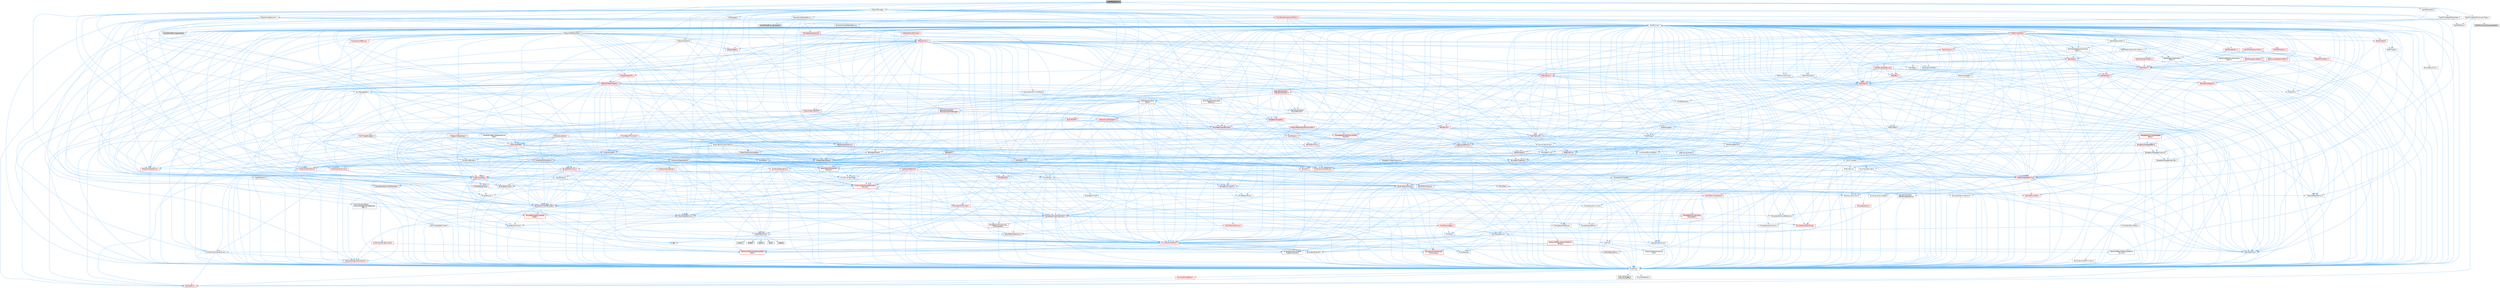 digraph "RigVMTypeUtils.h"
{
 // INTERACTIVE_SVG=YES
 // LATEX_PDF_SIZE
  bgcolor="transparent";
  edge [fontname=Helvetica,fontsize=10,labelfontname=Helvetica,labelfontsize=10];
  node [fontname=Helvetica,fontsize=10,shape=box,height=0.2,width=0.4];
  Node1 [id="Node000001",label="RigVMTypeUtils.h",height=0.2,width=0.4,color="gray40", fillcolor="grey60", style="filled", fontcolor="black",tooltip=" "];
  Node1 -> Node2 [id="edge1_Node000001_Node000002",color="steelblue1",style="solid",tooltip=" "];
  Node2 [id="Node000002",label="CoreMinimal.h",height=0.2,width=0.4,color="grey40", fillcolor="white", style="filled",URL="$d7/d67/CoreMinimal_8h.html",tooltip=" "];
  Node2 -> Node3 [id="edge2_Node000002_Node000003",color="steelblue1",style="solid",tooltip=" "];
  Node3 [id="Node000003",label="CoreTypes.h",height=0.2,width=0.4,color="grey40", fillcolor="white", style="filled",URL="$dc/dec/CoreTypes_8h.html",tooltip=" "];
  Node3 -> Node4 [id="edge3_Node000003_Node000004",color="steelblue1",style="solid",tooltip=" "];
  Node4 [id="Node000004",label="HAL/Platform.h",height=0.2,width=0.4,color="red", fillcolor="#FFF0F0", style="filled",URL="$d9/dd0/Platform_8h.html",tooltip=" "];
  Node3 -> Node14 [id="edge4_Node000003_Node000014",color="steelblue1",style="solid",tooltip=" "];
  Node14 [id="Node000014",label="ProfilingDebugging\l/UMemoryDefines.h",height=0.2,width=0.4,color="grey40", fillcolor="white", style="filled",URL="$d2/da2/UMemoryDefines_8h.html",tooltip=" "];
  Node3 -> Node15 [id="edge5_Node000003_Node000015",color="steelblue1",style="solid",tooltip=" "];
  Node15 [id="Node000015",label="Misc/CoreMiscDefines.h",height=0.2,width=0.4,color="red", fillcolor="#FFF0F0", style="filled",URL="$da/d38/CoreMiscDefines_8h.html",tooltip=" "];
  Node15 -> Node4 [id="edge6_Node000015_Node000004",color="steelblue1",style="solid",tooltip=" "];
  Node3 -> Node16 [id="edge7_Node000003_Node000016",color="steelblue1",style="solid",tooltip=" "];
  Node16 [id="Node000016",label="Misc/CoreDefines.h",height=0.2,width=0.4,color="grey40", fillcolor="white", style="filled",URL="$d3/dd2/CoreDefines_8h.html",tooltip=" "];
  Node2 -> Node17 [id="edge8_Node000002_Node000017",color="steelblue1",style="solid",tooltip=" "];
  Node17 [id="Node000017",label="CoreFwd.h",height=0.2,width=0.4,color="grey40", fillcolor="white", style="filled",URL="$d1/d1e/CoreFwd_8h.html",tooltip=" "];
  Node17 -> Node3 [id="edge9_Node000017_Node000003",color="steelblue1",style="solid",tooltip=" "];
  Node17 -> Node18 [id="edge10_Node000017_Node000018",color="steelblue1",style="solid",tooltip=" "];
  Node18 [id="Node000018",label="Containers/ContainersFwd.h",height=0.2,width=0.4,color="grey40", fillcolor="white", style="filled",URL="$d4/d0a/ContainersFwd_8h.html",tooltip=" "];
  Node18 -> Node4 [id="edge11_Node000018_Node000004",color="steelblue1",style="solid",tooltip=" "];
  Node18 -> Node3 [id="edge12_Node000018_Node000003",color="steelblue1",style="solid",tooltip=" "];
  Node18 -> Node19 [id="edge13_Node000018_Node000019",color="steelblue1",style="solid",tooltip=" "];
  Node19 [id="Node000019",label="Traits/IsContiguousContainer.h",height=0.2,width=0.4,color="red", fillcolor="#FFF0F0", style="filled",URL="$d5/d3c/IsContiguousContainer_8h.html",tooltip=" "];
  Node19 -> Node3 [id="edge14_Node000019_Node000003",color="steelblue1",style="solid",tooltip=" "];
  Node17 -> Node22 [id="edge15_Node000017_Node000022",color="steelblue1",style="solid",tooltip=" "];
  Node22 [id="Node000022",label="Math/MathFwd.h",height=0.2,width=0.4,color="grey40", fillcolor="white", style="filled",URL="$d2/d10/MathFwd_8h.html",tooltip=" "];
  Node22 -> Node4 [id="edge16_Node000022_Node000004",color="steelblue1",style="solid",tooltip=" "];
  Node17 -> Node23 [id="edge17_Node000017_Node000023",color="steelblue1",style="solid",tooltip=" "];
  Node23 [id="Node000023",label="UObject/UObjectHierarchy\lFwd.h",height=0.2,width=0.4,color="grey40", fillcolor="white", style="filled",URL="$d3/d13/UObjectHierarchyFwd_8h.html",tooltip=" "];
  Node2 -> Node23 [id="edge18_Node000002_Node000023",color="steelblue1",style="solid",tooltip=" "];
  Node2 -> Node18 [id="edge19_Node000002_Node000018",color="steelblue1",style="solid",tooltip=" "];
  Node2 -> Node24 [id="edge20_Node000002_Node000024",color="steelblue1",style="solid",tooltip=" "];
  Node24 [id="Node000024",label="Misc/VarArgs.h",height=0.2,width=0.4,color="grey40", fillcolor="white", style="filled",URL="$d5/d6f/VarArgs_8h.html",tooltip=" "];
  Node24 -> Node3 [id="edge21_Node000024_Node000003",color="steelblue1",style="solid",tooltip=" "];
  Node2 -> Node25 [id="edge22_Node000002_Node000025",color="steelblue1",style="solid",tooltip=" "];
  Node25 [id="Node000025",label="Logging/LogVerbosity.h",height=0.2,width=0.4,color="grey40", fillcolor="white", style="filled",URL="$d2/d8f/LogVerbosity_8h.html",tooltip=" "];
  Node25 -> Node3 [id="edge23_Node000025_Node000003",color="steelblue1",style="solid",tooltip=" "];
  Node2 -> Node26 [id="edge24_Node000002_Node000026",color="steelblue1",style="solid",tooltip=" "];
  Node26 [id="Node000026",label="Misc/OutputDevice.h",height=0.2,width=0.4,color="grey40", fillcolor="white", style="filled",URL="$d7/d32/OutputDevice_8h.html",tooltip=" "];
  Node26 -> Node17 [id="edge25_Node000026_Node000017",color="steelblue1",style="solid",tooltip=" "];
  Node26 -> Node3 [id="edge26_Node000026_Node000003",color="steelblue1",style="solid",tooltip=" "];
  Node26 -> Node25 [id="edge27_Node000026_Node000025",color="steelblue1",style="solid",tooltip=" "];
  Node26 -> Node24 [id="edge28_Node000026_Node000024",color="steelblue1",style="solid",tooltip=" "];
  Node26 -> Node27 [id="edge29_Node000026_Node000027",color="steelblue1",style="solid",tooltip=" "];
  Node27 [id="Node000027",label="Templates/IsArrayOrRefOf\lTypeByPredicate.h",height=0.2,width=0.4,color="grey40", fillcolor="white", style="filled",URL="$d6/da1/IsArrayOrRefOfTypeByPredicate_8h.html",tooltip=" "];
  Node27 -> Node3 [id="edge30_Node000027_Node000003",color="steelblue1",style="solid",tooltip=" "];
  Node26 -> Node28 [id="edge31_Node000026_Node000028",color="steelblue1",style="solid",tooltip=" "];
  Node28 [id="Node000028",label="Templates/IsValidVariadic\lFunctionArg.h",height=0.2,width=0.4,color="red", fillcolor="#FFF0F0", style="filled",URL="$d0/dc8/IsValidVariadicFunctionArg_8h.html",tooltip=" "];
  Node28 -> Node3 [id="edge32_Node000028_Node000003",color="steelblue1",style="solid",tooltip=" "];
  Node26 -> Node30 [id="edge33_Node000026_Node000030",color="steelblue1",style="solid",tooltip=" "];
  Node30 [id="Node000030",label="Traits/IsCharEncodingCompatible\lWith.h",height=0.2,width=0.4,color="red", fillcolor="#FFF0F0", style="filled",URL="$df/dd1/IsCharEncodingCompatibleWith_8h.html",tooltip=" "];
  Node2 -> Node32 [id="edge34_Node000002_Node000032",color="steelblue1",style="solid",tooltip=" "];
  Node32 [id="Node000032",label="HAL/PlatformCrt.h",height=0.2,width=0.4,color="red", fillcolor="#FFF0F0", style="filled",URL="$d8/d75/PlatformCrt_8h.html",tooltip=" "];
  Node32 -> Node33 [id="edge35_Node000032_Node000033",color="steelblue1",style="solid",tooltip=" "];
  Node33 [id="Node000033",label="new",height=0.2,width=0.4,color="grey60", fillcolor="#E0E0E0", style="filled",tooltip=" "];
  Node32 -> Node34 [id="edge36_Node000032_Node000034",color="steelblue1",style="solid",tooltip=" "];
  Node34 [id="Node000034",label="wchar.h",height=0.2,width=0.4,color="grey60", fillcolor="#E0E0E0", style="filled",tooltip=" "];
  Node32 -> Node35 [id="edge37_Node000032_Node000035",color="steelblue1",style="solid",tooltip=" "];
  Node35 [id="Node000035",label="stddef.h",height=0.2,width=0.4,color="grey60", fillcolor="#E0E0E0", style="filled",tooltip=" "];
  Node32 -> Node36 [id="edge38_Node000032_Node000036",color="steelblue1",style="solid",tooltip=" "];
  Node36 [id="Node000036",label="stdlib.h",height=0.2,width=0.4,color="grey60", fillcolor="#E0E0E0", style="filled",tooltip=" "];
  Node32 -> Node37 [id="edge39_Node000032_Node000037",color="steelblue1",style="solid",tooltip=" "];
  Node37 [id="Node000037",label="stdio.h",height=0.2,width=0.4,color="grey60", fillcolor="#E0E0E0", style="filled",tooltip=" "];
  Node32 -> Node38 [id="edge40_Node000032_Node000038",color="steelblue1",style="solid",tooltip=" "];
  Node38 [id="Node000038",label="stdarg.h",height=0.2,width=0.4,color="grey60", fillcolor="#E0E0E0", style="filled",tooltip=" "];
  Node2 -> Node42 [id="edge41_Node000002_Node000042",color="steelblue1",style="solid",tooltip=" "];
  Node42 [id="Node000042",label="HAL/PlatformMisc.h",height=0.2,width=0.4,color="red", fillcolor="#FFF0F0", style="filled",URL="$d0/df5/PlatformMisc_8h.html",tooltip=" "];
  Node42 -> Node3 [id="edge42_Node000042_Node000003",color="steelblue1",style="solid",tooltip=" "];
  Node2 -> Node61 [id="edge43_Node000002_Node000061",color="steelblue1",style="solid",tooltip=" "];
  Node61 [id="Node000061",label="Misc/AssertionMacros.h",height=0.2,width=0.4,color="red", fillcolor="#FFF0F0", style="filled",URL="$d0/dfa/AssertionMacros_8h.html",tooltip=" "];
  Node61 -> Node3 [id="edge44_Node000061_Node000003",color="steelblue1",style="solid",tooltip=" "];
  Node61 -> Node4 [id="edge45_Node000061_Node000004",color="steelblue1",style="solid",tooltip=" "];
  Node61 -> Node42 [id="edge46_Node000061_Node000042",color="steelblue1",style="solid",tooltip=" "];
  Node61 -> Node62 [id="edge47_Node000061_Node000062",color="steelblue1",style="solid",tooltip=" "];
  Node62 [id="Node000062",label="Templates/EnableIf.h",height=0.2,width=0.4,color="grey40", fillcolor="white", style="filled",URL="$d7/d60/EnableIf_8h.html",tooltip=" "];
  Node62 -> Node3 [id="edge48_Node000062_Node000003",color="steelblue1",style="solid",tooltip=" "];
  Node61 -> Node27 [id="edge49_Node000061_Node000027",color="steelblue1",style="solid",tooltip=" "];
  Node61 -> Node28 [id="edge50_Node000061_Node000028",color="steelblue1",style="solid",tooltip=" "];
  Node61 -> Node30 [id="edge51_Node000061_Node000030",color="steelblue1",style="solid",tooltip=" "];
  Node61 -> Node24 [id="edge52_Node000061_Node000024",color="steelblue1",style="solid",tooltip=" "];
  Node2 -> Node70 [id="edge53_Node000002_Node000070",color="steelblue1",style="solid",tooltip=" "];
  Node70 [id="Node000070",label="Templates/IsPointer.h",height=0.2,width=0.4,color="grey40", fillcolor="white", style="filled",URL="$d7/d05/IsPointer_8h.html",tooltip=" "];
  Node70 -> Node3 [id="edge54_Node000070_Node000003",color="steelblue1",style="solid",tooltip=" "];
  Node2 -> Node71 [id="edge55_Node000002_Node000071",color="steelblue1",style="solid",tooltip=" "];
  Node71 [id="Node000071",label="HAL/PlatformMemory.h",height=0.2,width=0.4,color="red", fillcolor="#FFF0F0", style="filled",URL="$de/d68/PlatformMemory_8h.html",tooltip=" "];
  Node71 -> Node3 [id="edge56_Node000071_Node000003",color="steelblue1",style="solid",tooltip=" "];
  Node2 -> Node54 [id="edge57_Node000002_Node000054",color="steelblue1",style="solid",tooltip=" "];
  Node54 [id="Node000054",label="HAL/PlatformAtomics.h",height=0.2,width=0.4,color="red", fillcolor="#FFF0F0", style="filled",URL="$d3/d36/PlatformAtomics_8h.html",tooltip=" "];
  Node54 -> Node3 [id="edge58_Node000054_Node000003",color="steelblue1",style="solid",tooltip=" "];
  Node2 -> Node76 [id="edge59_Node000002_Node000076",color="steelblue1",style="solid",tooltip=" "];
  Node76 [id="Node000076",label="Misc/Exec.h",height=0.2,width=0.4,color="grey40", fillcolor="white", style="filled",URL="$de/ddb/Exec_8h.html",tooltip=" "];
  Node76 -> Node3 [id="edge60_Node000076_Node000003",color="steelblue1",style="solid",tooltip=" "];
  Node76 -> Node61 [id="edge61_Node000076_Node000061",color="steelblue1",style="solid",tooltip=" "];
  Node2 -> Node77 [id="edge62_Node000002_Node000077",color="steelblue1",style="solid",tooltip=" "];
  Node77 [id="Node000077",label="HAL/MemoryBase.h",height=0.2,width=0.4,color="red", fillcolor="#FFF0F0", style="filled",URL="$d6/d9f/MemoryBase_8h.html",tooltip=" "];
  Node77 -> Node3 [id="edge63_Node000077_Node000003",color="steelblue1",style="solid",tooltip=" "];
  Node77 -> Node54 [id="edge64_Node000077_Node000054",color="steelblue1",style="solid",tooltip=" "];
  Node77 -> Node32 [id="edge65_Node000077_Node000032",color="steelblue1",style="solid",tooltip=" "];
  Node77 -> Node76 [id="edge66_Node000077_Node000076",color="steelblue1",style="solid",tooltip=" "];
  Node77 -> Node26 [id="edge67_Node000077_Node000026",color="steelblue1",style="solid",tooltip=" "];
  Node2 -> Node87 [id="edge68_Node000002_Node000087",color="steelblue1",style="solid",tooltip=" "];
  Node87 [id="Node000087",label="HAL/UnrealMemory.h",height=0.2,width=0.4,color="red", fillcolor="#FFF0F0", style="filled",URL="$d9/d96/UnrealMemory_8h.html",tooltip=" "];
  Node87 -> Node3 [id="edge69_Node000087_Node000003",color="steelblue1",style="solid",tooltip=" "];
  Node87 -> Node77 [id="edge70_Node000087_Node000077",color="steelblue1",style="solid",tooltip=" "];
  Node87 -> Node71 [id="edge71_Node000087_Node000071",color="steelblue1",style="solid",tooltip=" "];
  Node87 -> Node70 [id="edge72_Node000087_Node000070",color="steelblue1",style="solid",tooltip=" "];
  Node2 -> Node89 [id="edge73_Node000002_Node000089",color="steelblue1",style="solid",tooltip=" "];
  Node89 [id="Node000089",label="Templates/IsArithmetic.h",height=0.2,width=0.4,color="grey40", fillcolor="white", style="filled",URL="$d2/d5d/IsArithmetic_8h.html",tooltip=" "];
  Node89 -> Node3 [id="edge74_Node000089_Node000003",color="steelblue1",style="solid",tooltip=" "];
  Node2 -> Node83 [id="edge75_Node000002_Node000083",color="steelblue1",style="solid",tooltip=" "];
  Node83 [id="Node000083",label="Templates/AndOrNot.h",height=0.2,width=0.4,color="grey40", fillcolor="white", style="filled",URL="$db/d0a/AndOrNot_8h.html",tooltip=" "];
  Node83 -> Node3 [id="edge76_Node000083_Node000003",color="steelblue1",style="solid",tooltip=" "];
  Node2 -> Node90 [id="edge77_Node000002_Node000090",color="steelblue1",style="solid",tooltip=" "];
  Node90 [id="Node000090",label="Templates/IsPODType.h",height=0.2,width=0.4,color="grey40", fillcolor="white", style="filled",URL="$d7/db1/IsPODType_8h.html",tooltip=" "];
  Node90 -> Node3 [id="edge78_Node000090_Node000003",color="steelblue1",style="solid",tooltip=" "];
  Node2 -> Node91 [id="edge79_Node000002_Node000091",color="steelblue1",style="solid",tooltip=" "];
  Node91 [id="Node000091",label="Templates/IsUECoreType.h",height=0.2,width=0.4,color="red", fillcolor="#FFF0F0", style="filled",URL="$d1/db8/IsUECoreType_8h.html",tooltip=" "];
  Node91 -> Node3 [id="edge80_Node000091_Node000003",color="steelblue1",style="solid",tooltip=" "];
  Node2 -> Node84 [id="edge81_Node000002_Node000084",color="steelblue1",style="solid",tooltip=" "];
  Node84 [id="Node000084",label="Templates/IsTriviallyCopy\lConstructible.h",height=0.2,width=0.4,color="red", fillcolor="#FFF0F0", style="filled",URL="$d3/d78/IsTriviallyCopyConstructible_8h.html",tooltip=" "];
  Node84 -> Node3 [id="edge82_Node000084_Node000003",color="steelblue1",style="solid",tooltip=" "];
  Node2 -> Node92 [id="edge83_Node000002_Node000092",color="steelblue1",style="solid",tooltip=" "];
  Node92 [id="Node000092",label="Templates/UnrealTypeTraits.h",height=0.2,width=0.4,color="red", fillcolor="#FFF0F0", style="filled",URL="$d2/d2d/UnrealTypeTraits_8h.html",tooltip=" "];
  Node92 -> Node3 [id="edge84_Node000092_Node000003",color="steelblue1",style="solid",tooltip=" "];
  Node92 -> Node70 [id="edge85_Node000092_Node000070",color="steelblue1",style="solid",tooltip=" "];
  Node92 -> Node61 [id="edge86_Node000092_Node000061",color="steelblue1",style="solid",tooltip=" "];
  Node92 -> Node83 [id="edge87_Node000092_Node000083",color="steelblue1",style="solid",tooltip=" "];
  Node92 -> Node62 [id="edge88_Node000092_Node000062",color="steelblue1",style="solid",tooltip=" "];
  Node92 -> Node89 [id="edge89_Node000092_Node000089",color="steelblue1",style="solid",tooltip=" "];
  Node92 -> Node90 [id="edge90_Node000092_Node000090",color="steelblue1",style="solid",tooltip=" "];
  Node92 -> Node91 [id="edge91_Node000092_Node000091",color="steelblue1",style="solid",tooltip=" "];
  Node92 -> Node84 [id="edge92_Node000092_Node000084",color="steelblue1",style="solid",tooltip=" "];
  Node2 -> Node62 [id="edge93_Node000002_Node000062",color="steelblue1",style="solid",tooltip=" "];
  Node2 -> Node94 [id="edge94_Node000002_Node000094",color="steelblue1",style="solid",tooltip=" "];
  Node94 [id="Node000094",label="Templates/RemoveReference.h",height=0.2,width=0.4,color="grey40", fillcolor="white", style="filled",URL="$da/dbe/RemoveReference_8h.html",tooltip=" "];
  Node94 -> Node3 [id="edge95_Node000094_Node000003",color="steelblue1",style="solid",tooltip=" "];
  Node2 -> Node95 [id="edge96_Node000002_Node000095",color="steelblue1",style="solid",tooltip=" "];
  Node95 [id="Node000095",label="Templates/IntegralConstant.h",height=0.2,width=0.4,color="grey40", fillcolor="white", style="filled",URL="$db/d1b/IntegralConstant_8h.html",tooltip=" "];
  Node95 -> Node3 [id="edge97_Node000095_Node000003",color="steelblue1",style="solid",tooltip=" "];
  Node2 -> Node96 [id="edge98_Node000002_Node000096",color="steelblue1",style="solid",tooltip=" "];
  Node96 [id="Node000096",label="Templates/IsClass.h",height=0.2,width=0.4,color="grey40", fillcolor="white", style="filled",URL="$db/dcb/IsClass_8h.html",tooltip=" "];
  Node96 -> Node3 [id="edge99_Node000096_Node000003",color="steelblue1",style="solid",tooltip=" "];
  Node2 -> Node97 [id="edge100_Node000002_Node000097",color="steelblue1",style="solid",tooltip=" "];
  Node97 [id="Node000097",label="Templates/TypeCompatible\lBytes.h",height=0.2,width=0.4,color="red", fillcolor="#FFF0F0", style="filled",URL="$df/d0a/TypeCompatibleBytes_8h.html",tooltip=" "];
  Node97 -> Node3 [id="edge101_Node000097_Node000003",color="steelblue1",style="solid",tooltip=" "];
  Node97 -> Node33 [id="edge102_Node000097_Node000033",color="steelblue1",style="solid",tooltip=" "];
  Node2 -> Node19 [id="edge103_Node000002_Node000019",color="steelblue1",style="solid",tooltip=" "];
  Node2 -> Node98 [id="edge104_Node000002_Node000098",color="steelblue1",style="solid",tooltip=" "];
  Node98 [id="Node000098",label="Templates/UnrealTemplate.h",height=0.2,width=0.4,color="red", fillcolor="#FFF0F0", style="filled",URL="$d4/d24/UnrealTemplate_8h.html",tooltip=" "];
  Node98 -> Node3 [id="edge105_Node000098_Node000003",color="steelblue1",style="solid",tooltip=" "];
  Node98 -> Node70 [id="edge106_Node000098_Node000070",color="steelblue1",style="solid",tooltip=" "];
  Node98 -> Node87 [id="edge107_Node000098_Node000087",color="steelblue1",style="solid",tooltip=" "];
  Node98 -> Node92 [id="edge108_Node000098_Node000092",color="steelblue1",style="solid",tooltip=" "];
  Node98 -> Node94 [id="edge109_Node000098_Node000094",color="steelblue1",style="solid",tooltip=" "];
  Node98 -> Node97 [id="edge110_Node000098_Node000097",color="steelblue1",style="solid",tooltip=" "];
  Node98 -> Node19 [id="edge111_Node000098_Node000019",color="steelblue1",style="solid",tooltip=" "];
  Node2 -> Node47 [id="edge112_Node000002_Node000047",color="steelblue1",style="solid",tooltip=" "];
  Node47 [id="Node000047",label="Math/NumericLimits.h",height=0.2,width=0.4,color="grey40", fillcolor="white", style="filled",URL="$df/d1b/NumericLimits_8h.html",tooltip=" "];
  Node47 -> Node3 [id="edge113_Node000047_Node000003",color="steelblue1",style="solid",tooltip=" "];
  Node2 -> Node102 [id="edge114_Node000002_Node000102",color="steelblue1",style="solid",tooltip=" "];
  Node102 [id="Node000102",label="HAL/PlatformMath.h",height=0.2,width=0.4,color="red", fillcolor="#FFF0F0", style="filled",URL="$dc/d53/PlatformMath_8h.html",tooltip=" "];
  Node102 -> Node3 [id="edge115_Node000102_Node000003",color="steelblue1",style="solid",tooltip=" "];
  Node2 -> Node85 [id="edge116_Node000002_Node000085",color="steelblue1",style="solid",tooltip=" "];
  Node85 [id="Node000085",label="Templates/IsTriviallyCopy\lAssignable.h",height=0.2,width=0.4,color="red", fillcolor="#FFF0F0", style="filled",URL="$d2/df2/IsTriviallyCopyAssignable_8h.html",tooltip=" "];
  Node85 -> Node3 [id="edge117_Node000085_Node000003",color="steelblue1",style="solid",tooltip=" "];
  Node2 -> Node110 [id="edge118_Node000002_Node000110",color="steelblue1",style="solid",tooltip=" "];
  Node110 [id="Node000110",label="Templates/MemoryOps.h",height=0.2,width=0.4,color="red", fillcolor="#FFF0F0", style="filled",URL="$db/dea/MemoryOps_8h.html",tooltip=" "];
  Node110 -> Node3 [id="edge119_Node000110_Node000003",color="steelblue1",style="solid",tooltip=" "];
  Node110 -> Node87 [id="edge120_Node000110_Node000087",color="steelblue1",style="solid",tooltip=" "];
  Node110 -> Node85 [id="edge121_Node000110_Node000085",color="steelblue1",style="solid",tooltip=" "];
  Node110 -> Node84 [id="edge122_Node000110_Node000084",color="steelblue1",style="solid",tooltip=" "];
  Node110 -> Node92 [id="edge123_Node000110_Node000092",color="steelblue1",style="solid",tooltip=" "];
  Node110 -> Node33 [id="edge124_Node000110_Node000033",color="steelblue1",style="solid",tooltip=" "];
  Node2 -> Node111 [id="edge125_Node000002_Node000111",color="steelblue1",style="solid",tooltip=" "];
  Node111 [id="Node000111",label="Containers/ContainerAllocation\lPolicies.h",height=0.2,width=0.4,color="red", fillcolor="#FFF0F0", style="filled",URL="$d7/dff/ContainerAllocationPolicies_8h.html",tooltip=" "];
  Node111 -> Node3 [id="edge126_Node000111_Node000003",color="steelblue1",style="solid",tooltip=" "];
  Node111 -> Node111 [id="edge127_Node000111_Node000111",color="steelblue1",style="solid",tooltip=" "];
  Node111 -> Node102 [id="edge128_Node000111_Node000102",color="steelblue1",style="solid",tooltip=" "];
  Node111 -> Node87 [id="edge129_Node000111_Node000087",color="steelblue1",style="solid",tooltip=" "];
  Node111 -> Node47 [id="edge130_Node000111_Node000047",color="steelblue1",style="solid",tooltip=" "];
  Node111 -> Node61 [id="edge131_Node000111_Node000061",color="steelblue1",style="solid",tooltip=" "];
  Node111 -> Node110 [id="edge132_Node000111_Node000110",color="steelblue1",style="solid",tooltip=" "];
  Node111 -> Node97 [id="edge133_Node000111_Node000097",color="steelblue1",style="solid",tooltip=" "];
  Node2 -> Node114 [id="edge134_Node000002_Node000114",color="steelblue1",style="solid",tooltip=" "];
  Node114 [id="Node000114",label="Templates/IsEnumClass.h",height=0.2,width=0.4,color="grey40", fillcolor="white", style="filled",URL="$d7/d15/IsEnumClass_8h.html",tooltip=" "];
  Node114 -> Node3 [id="edge135_Node000114_Node000003",color="steelblue1",style="solid",tooltip=" "];
  Node114 -> Node83 [id="edge136_Node000114_Node000083",color="steelblue1",style="solid",tooltip=" "];
  Node2 -> Node115 [id="edge137_Node000002_Node000115",color="steelblue1",style="solid",tooltip=" "];
  Node115 [id="Node000115",label="HAL/PlatformProperties.h",height=0.2,width=0.4,color="red", fillcolor="#FFF0F0", style="filled",URL="$d9/db0/PlatformProperties_8h.html",tooltip=" "];
  Node115 -> Node3 [id="edge138_Node000115_Node000003",color="steelblue1",style="solid",tooltip=" "];
  Node2 -> Node118 [id="edge139_Node000002_Node000118",color="steelblue1",style="solid",tooltip=" "];
  Node118 [id="Node000118",label="Misc/EngineVersionBase.h",height=0.2,width=0.4,color="grey40", fillcolor="white", style="filled",URL="$d5/d2b/EngineVersionBase_8h.html",tooltip=" "];
  Node118 -> Node3 [id="edge140_Node000118_Node000003",color="steelblue1",style="solid",tooltip=" "];
  Node2 -> Node119 [id="edge141_Node000002_Node000119",color="steelblue1",style="solid",tooltip=" "];
  Node119 [id="Node000119",label="Internationalization\l/TextNamespaceFwd.h",height=0.2,width=0.4,color="grey40", fillcolor="white", style="filled",URL="$d8/d97/TextNamespaceFwd_8h.html",tooltip=" "];
  Node119 -> Node3 [id="edge142_Node000119_Node000003",color="steelblue1",style="solid",tooltip=" "];
  Node2 -> Node120 [id="edge143_Node000002_Node000120",color="steelblue1",style="solid",tooltip=" "];
  Node120 [id="Node000120",label="Serialization/Archive.h",height=0.2,width=0.4,color="red", fillcolor="#FFF0F0", style="filled",URL="$d7/d3b/Archive_8h.html",tooltip=" "];
  Node120 -> Node17 [id="edge144_Node000120_Node000017",color="steelblue1",style="solid",tooltip=" "];
  Node120 -> Node3 [id="edge145_Node000120_Node000003",color="steelblue1",style="solid",tooltip=" "];
  Node120 -> Node115 [id="edge146_Node000120_Node000115",color="steelblue1",style="solid",tooltip=" "];
  Node120 -> Node119 [id="edge147_Node000120_Node000119",color="steelblue1",style="solid",tooltip=" "];
  Node120 -> Node22 [id="edge148_Node000120_Node000022",color="steelblue1",style="solid",tooltip=" "];
  Node120 -> Node61 [id="edge149_Node000120_Node000061",color="steelblue1",style="solid",tooltip=" "];
  Node120 -> Node118 [id="edge150_Node000120_Node000118",color="steelblue1",style="solid",tooltip=" "];
  Node120 -> Node24 [id="edge151_Node000120_Node000024",color="steelblue1",style="solid",tooltip=" "];
  Node120 -> Node62 [id="edge152_Node000120_Node000062",color="steelblue1",style="solid",tooltip=" "];
  Node120 -> Node27 [id="edge153_Node000120_Node000027",color="steelblue1",style="solid",tooltip=" "];
  Node120 -> Node114 [id="edge154_Node000120_Node000114",color="steelblue1",style="solid",tooltip=" "];
  Node120 -> Node28 [id="edge155_Node000120_Node000028",color="steelblue1",style="solid",tooltip=" "];
  Node120 -> Node98 [id="edge156_Node000120_Node000098",color="steelblue1",style="solid",tooltip=" "];
  Node120 -> Node30 [id="edge157_Node000120_Node000030",color="steelblue1",style="solid",tooltip=" "];
  Node120 -> Node123 [id="edge158_Node000120_Node000123",color="steelblue1",style="solid",tooltip=" "];
  Node123 [id="Node000123",label="UObject/ObjectVersion.h",height=0.2,width=0.4,color="grey40", fillcolor="white", style="filled",URL="$da/d63/ObjectVersion_8h.html",tooltip=" "];
  Node123 -> Node3 [id="edge159_Node000123_Node000003",color="steelblue1",style="solid",tooltip=" "];
  Node2 -> Node124 [id="edge160_Node000002_Node000124",color="steelblue1",style="solid",tooltip=" "];
  Node124 [id="Node000124",label="Templates/Less.h",height=0.2,width=0.4,color="grey40", fillcolor="white", style="filled",URL="$de/dc8/Less_8h.html",tooltip=" "];
  Node124 -> Node3 [id="edge161_Node000124_Node000003",color="steelblue1",style="solid",tooltip=" "];
  Node124 -> Node98 [id="edge162_Node000124_Node000098",color="steelblue1",style="solid",tooltip=" "];
  Node2 -> Node125 [id="edge163_Node000002_Node000125",color="steelblue1",style="solid",tooltip=" "];
  Node125 [id="Node000125",label="Templates/Sorting.h",height=0.2,width=0.4,color="red", fillcolor="#FFF0F0", style="filled",URL="$d3/d9e/Sorting_8h.html",tooltip=" "];
  Node125 -> Node3 [id="edge164_Node000125_Node000003",color="steelblue1",style="solid",tooltip=" "];
  Node125 -> Node102 [id="edge165_Node000125_Node000102",color="steelblue1",style="solid",tooltip=" "];
  Node125 -> Node124 [id="edge166_Node000125_Node000124",color="steelblue1",style="solid",tooltip=" "];
  Node2 -> Node136 [id="edge167_Node000002_Node000136",color="steelblue1",style="solid",tooltip=" "];
  Node136 [id="Node000136",label="Misc/Char.h",height=0.2,width=0.4,color="red", fillcolor="#FFF0F0", style="filled",URL="$d0/d58/Char_8h.html",tooltip=" "];
  Node136 -> Node3 [id="edge168_Node000136_Node000003",color="steelblue1",style="solid",tooltip=" "];
  Node2 -> Node139 [id="edge169_Node000002_Node000139",color="steelblue1",style="solid",tooltip=" "];
  Node139 [id="Node000139",label="GenericPlatform/GenericPlatform\lStricmp.h",height=0.2,width=0.4,color="grey40", fillcolor="white", style="filled",URL="$d2/d86/GenericPlatformStricmp_8h.html",tooltip=" "];
  Node139 -> Node3 [id="edge170_Node000139_Node000003",color="steelblue1",style="solid",tooltip=" "];
  Node2 -> Node140 [id="edge171_Node000002_Node000140",color="steelblue1",style="solid",tooltip=" "];
  Node140 [id="Node000140",label="GenericPlatform/GenericPlatform\lString.h",height=0.2,width=0.4,color="red", fillcolor="#FFF0F0", style="filled",URL="$dd/d20/GenericPlatformString_8h.html",tooltip=" "];
  Node140 -> Node3 [id="edge172_Node000140_Node000003",color="steelblue1",style="solid",tooltip=" "];
  Node140 -> Node139 [id="edge173_Node000140_Node000139",color="steelblue1",style="solid",tooltip=" "];
  Node140 -> Node62 [id="edge174_Node000140_Node000062",color="steelblue1",style="solid",tooltip=" "];
  Node140 -> Node30 [id="edge175_Node000140_Node000030",color="steelblue1",style="solid",tooltip=" "];
  Node2 -> Node73 [id="edge176_Node000002_Node000073",color="steelblue1",style="solid",tooltip=" "];
  Node73 [id="Node000073",label="HAL/PlatformString.h",height=0.2,width=0.4,color="red", fillcolor="#FFF0F0", style="filled",URL="$db/db5/PlatformString_8h.html",tooltip=" "];
  Node73 -> Node3 [id="edge177_Node000073_Node000003",color="steelblue1",style="solid",tooltip=" "];
  Node2 -> Node143 [id="edge178_Node000002_Node000143",color="steelblue1",style="solid",tooltip=" "];
  Node143 [id="Node000143",label="Misc/CString.h",height=0.2,width=0.4,color="grey40", fillcolor="white", style="filled",URL="$d2/d49/CString_8h.html",tooltip=" "];
  Node143 -> Node3 [id="edge179_Node000143_Node000003",color="steelblue1",style="solid",tooltip=" "];
  Node143 -> Node32 [id="edge180_Node000143_Node000032",color="steelblue1",style="solid",tooltip=" "];
  Node143 -> Node73 [id="edge181_Node000143_Node000073",color="steelblue1",style="solid",tooltip=" "];
  Node143 -> Node61 [id="edge182_Node000143_Node000061",color="steelblue1",style="solid",tooltip=" "];
  Node143 -> Node136 [id="edge183_Node000143_Node000136",color="steelblue1",style="solid",tooltip=" "];
  Node143 -> Node24 [id="edge184_Node000143_Node000024",color="steelblue1",style="solid",tooltip=" "];
  Node143 -> Node27 [id="edge185_Node000143_Node000027",color="steelblue1",style="solid",tooltip=" "];
  Node143 -> Node28 [id="edge186_Node000143_Node000028",color="steelblue1",style="solid",tooltip=" "];
  Node143 -> Node30 [id="edge187_Node000143_Node000030",color="steelblue1",style="solid",tooltip=" "];
  Node2 -> Node144 [id="edge188_Node000002_Node000144",color="steelblue1",style="solid",tooltip=" "];
  Node144 [id="Node000144",label="Misc/Crc.h",height=0.2,width=0.4,color="red", fillcolor="#FFF0F0", style="filled",URL="$d4/dd2/Crc_8h.html",tooltip=" "];
  Node144 -> Node3 [id="edge189_Node000144_Node000003",color="steelblue1",style="solid",tooltip=" "];
  Node144 -> Node73 [id="edge190_Node000144_Node000073",color="steelblue1",style="solid",tooltip=" "];
  Node144 -> Node61 [id="edge191_Node000144_Node000061",color="steelblue1",style="solid",tooltip=" "];
  Node144 -> Node143 [id="edge192_Node000144_Node000143",color="steelblue1",style="solid",tooltip=" "];
  Node144 -> Node136 [id="edge193_Node000144_Node000136",color="steelblue1",style="solid",tooltip=" "];
  Node144 -> Node92 [id="edge194_Node000144_Node000092",color="steelblue1",style="solid",tooltip=" "];
  Node2 -> Node135 [id="edge195_Node000002_Node000135",color="steelblue1",style="solid",tooltip=" "];
  Node135 [id="Node000135",label="Math/UnrealMathUtility.h",height=0.2,width=0.4,color="red", fillcolor="#FFF0F0", style="filled",URL="$db/db8/UnrealMathUtility_8h.html",tooltip=" "];
  Node135 -> Node3 [id="edge196_Node000135_Node000003",color="steelblue1",style="solid",tooltip=" "];
  Node135 -> Node61 [id="edge197_Node000135_Node000061",color="steelblue1",style="solid",tooltip=" "];
  Node135 -> Node102 [id="edge198_Node000135_Node000102",color="steelblue1",style="solid",tooltip=" "];
  Node135 -> Node22 [id="edge199_Node000135_Node000022",color="steelblue1",style="solid",tooltip=" "];
  Node2 -> Node145 [id="edge200_Node000002_Node000145",color="steelblue1",style="solid",tooltip=" "];
  Node145 [id="Node000145",label="Containers/UnrealString.h",height=0.2,width=0.4,color="red", fillcolor="#FFF0F0", style="filled",URL="$d5/dba/UnrealString_8h.html",tooltip=" "];
  Node2 -> Node149 [id="edge201_Node000002_Node000149",color="steelblue1",style="solid",tooltip=" "];
  Node149 [id="Node000149",label="Containers/Array.h",height=0.2,width=0.4,color="red", fillcolor="#FFF0F0", style="filled",URL="$df/dd0/Array_8h.html",tooltip=" "];
  Node149 -> Node3 [id="edge202_Node000149_Node000003",color="steelblue1",style="solid",tooltip=" "];
  Node149 -> Node61 [id="edge203_Node000149_Node000061",color="steelblue1",style="solid",tooltip=" "];
  Node149 -> Node87 [id="edge204_Node000149_Node000087",color="steelblue1",style="solid",tooltip=" "];
  Node149 -> Node92 [id="edge205_Node000149_Node000092",color="steelblue1",style="solid",tooltip=" "];
  Node149 -> Node98 [id="edge206_Node000149_Node000098",color="steelblue1",style="solid",tooltip=" "];
  Node149 -> Node111 [id="edge207_Node000149_Node000111",color="steelblue1",style="solid",tooltip=" "];
  Node149 -> Node120 [id="edge208_Node000149_Node000120",color="steelblue1",style="solid",tooltip=" "];
  Node149 -> Node128 [id="edge209_Node000149_Node000128",color="steelblue1",style="solid",tooltip=" "];
  Node128 [id="Node000128",label="Templates/Invoke.h",height=0.2,width=0.4,color="red", fillcolor="#FFF0F0", style="filled",URL="$d7/deb/Invoke_8h.html",tooltip=" "];
  Node128 -> Node3 [id="edge210_Node000128_Node000003",color="steelblue1",style="solid",tooltip=" "];
  Node128 -> Node98 [id="edge211_Node000128_Node000098",color="steelblue1",style="solid",tooltip=" "];
  Node149 -> Node124 [id="edge212_Node000149_Node000124",color="steelblue1",style="solid",tooltip=" "];
  Node149 -> Node125 [id="edge213_Node000149_Node000125",color="steelblue1",style="solid",tooltip=" "];
  Node149 -> Node172 [id="edge214_Node000149_Node000172",color="steelblue1",style="solid",tooltip=" "];
  Node172 [id="Node000172",label="Templates/AlignmentTemplates.h",height=0.2,width=0.4,color="red", fillcolor="#FFF0F0", style="filled",URL="$dd/d32/AlignmentTemplates_8h.html",tooltip=" "];
  Node172 -> Node3 [id="edge215_Node000172_Node000003",color="steelblue1",style="solid",tooltip=" "];
  Node172 -> Node70 [id="edge216_Node000172_Node000070",color="steelblue1",style="solid",tooltip=" "];
  Node2 -> Node173 [id="edge217_Node000002_Node000173",color="steelblue1",style="solid",tooltip=" "];
  Node173 [id="Node000173",label="Misc/FrameNumber.h",height=0.2,width=0.4,color="grey40", fillcolor="white", style="filled",URL="$dd/dbd/FrameNumber_8h.html",tooltip=" "];
  Node173 -> Node3 [id="edge218_Node000173_Node000003",color="steelblue1",style="solid",tooltip=" "];
  Node173 -> Node47 [id="edge219_Node000173_Node000047",color="steelblue1",style="solid",tooltip=" "];
  Node173 -> Node135 [id="edge220_Node000173_Node000135",color="steelblue1",style="solid",tooltip=" "];
  Node173 -> Node62 [id="edge221_Node000173_Node000062",color="steelblue1",style="solid",tooltip=" "];
  Node173 -> Node92 [id="edge222_Node000173_Node000092",color="steelblue1",style="solid",tooltip=" "];
  Node2 -> Node174 [id="edge223_Node000002_Node000174",color="steelblue1",style="solid",tooltip=" "];
  Node174 [id="Node000174",label="Misc/Timespan.h",height=0.2,width=0.4,color="grey40", fillcolor="white", style="filled",URL="$da/dd9/Timespan_8h.html",tooltip=" "];
  Node174 -> Node3 [id="edge224_Node000174_Node000003",color="steelblue1",style="solid",tooltip=" "];
  Node174 -> Node175 [id="edge225_Node000174_Node000175",color="steelblue1",style="solid",tooltip=" "];
  Node175 [id="Node000175",label="Math/Interval.h",height=0.2,width=0.4,color="grey40", fillcolor="white", style="filled",URL="$d1/d55/Interval_8h.html",tooltip=" "];
  Node175 -> Node3 [id="edge226_Node000175_Node000003",color="steelblue1",style="solid",tooltip=" "];
  Node175 -> Node89 [id="edge227_Node000175_Node000089",color="steelblue1",style="solid",tooltip=" "];
  Node175 -> Node92 [id="edge228_Node000175_Node000092",color="steelblue1",style="solid",tooltip=" "];
  Node175 -> Node47 [id="edge229_Node000175_Node000047",color="steelblue1",style="solid",tooltip=" "];
  Node175 -> Node135 [id="edge230_Node000175_Node000135",color="steelblue1",style="solid",tooltip=" "];
  Node174 -> Node135 [id="edge231_Node000174_Node000135",color="steelblue1",style="solid",tooltip=" "];
  Node174 -> Node61 [id="edge232_Node000174_Node000061",color="steelblue1",style="solid",tooltip=" "];
  Node2 -> Node176 [id="edge233_Node000002_Node000176",color="steelblue1",style="solid",tooltip=" "];
  Node176 [id="Node000176",label="Containers/StringConv.h",height=0.2,width=0.4,color="red", fillcolor="#FFF0F0", style="filled",URL="$d3/ddf/StringConv_8h.html",tooltip=" "];
  Node176 -> Node3 [id="edge234_Node000176_Node000003",color="steelblue1",style="solid",tooltip=" "];
  Node176 -> Node61 [id="edge235_Node000176_Node000061",color="steelblue1",style="solid",tooltip=" "];
  Node176 -> Node111 [id="edge236_Node000176_Node000111",color="steelblue1",style="solid",tooltip=" "];
  Node176 -> Node149 [id="edge237_Node000176_Node000149",color="steelblue1",style="solid",tooltip=" "];
  Node176 -> Node143 [id="edge238_Node000176_Node000143",color="steelblue1",style="solid",tooltip=" "];
  Node176 -> Node177 [id="edge239_Node000176_Node000177",color="steelblue1",style="solid",tooltip=" "];
  Node177 [id="Node000177",label="Templates/IsArray.h",height=0.2,width=0.4,color="grey40", fillcolor="white", style="filled",URL="$d8/d8d/IsArray_8h.html",tooltip=" "];
  Node177 -> Node3 [id="edge240_Node000177_Node000003",color="steelblue1",style="solid",tooltip=" "];
  Node176 -> Node98 [id="edge241_Node000176_Node000098",color="steelblue1",style="solid",tooltip=" "];
  Node176 -> Node92 [id="edge242_Node000176_Node000092",color="steelblue1",style="solid",tooltip=" "];
  Node176 -> Node30 [id="edge243_Node000176_Node000030",color="steelblue1",style="solid",tooltip=" "];
  Node176 -> Node19 [id="edge244_Node000176_Node000019",color="steelblue1",style="solid",tooltip=" "];
  Node2 -> Node178 [id="edge245_Node000002_Node000178",color="steelblue1",style="solid",tooltip=" "];
  Node178 [id="Node000178",label="UObject/UnrealNames.h",height=0.2,width=0.4,color="red", fillcolor="#FFF0F0", style="filled",URL="$d8/db1/UnrealNames_8h.html",tooltip=" "];
  Node178 -> Node3 [id="edge246_Node000178_Node000003",color="steelblue1",style="solid",tooltip=" "];
  Node2 -> Node180 [id="edge247_Node000002_Node000180",color="steelblue1",style="solid",tooltip=" "];
  Node180 [id="Node000180",label="UObject/NameTypes.h",height=0.2,width=0.4,color="red", fillcolor="#FFF0F0", style="filled",URL="$d6/d35/NameTypes_8h.html",tooltip=" "];
  Node180 -> Node3 [id="edge248_Node000180_Node000003",color="steelblue1",style="solid",tooltip=" "];
  Node180 -> Node61 [id="edge249_Node000180_Node000061",color="steelblue1",style="solid",tooltip=" "];
  Node180 -> Node87 [id="edge250_Node000180_Node000087",color="steelblue1",style="solid",tooltip=" "];
  Node180 -> Node92 [id="edge251_Node000180_Node000092",color="steelblue1",style="solid",tooltip=" "];
  Node180 -> Node98 [id="edge252_Node000180_Node000098",color="steelblue1",style="solid",tooltip=" "];
  Node180 -> Node145 [id="edge253_Node000180_Node000145",color="steelblue1",style="solid",tooltip=" "];
  Node180 -> Node176 [id="edge254_Node000180_Node000176",color="steelblue1",style="solid",tooltip=" "];
  Node180 -> Node44 [id="edge255_Node000180_Node000044",color="steelblue1",style="solid",tooltip=" "];
  Node44 [id="Node000044",label="Containers/StringFwd.h",height=0.2,width=0.4,color="red", fillcolor="#FFF0F0", style="filled",URL="$df/d37/StringFwd_8h.html",tooltip=" "];
  Node44 -> Node3 [id="edge256_Node000044_Node000003",color="steelblue1",style="solid",tooltip=" "];
  Node44 -> Node19 [id="edge257_Node000044_Node000019",color="steelblue1",style="solid",tooltip=" "];
  Node180 -> Node178 [id="edge258_Node000180_Node000178",color="steelblue1",style="solid",tooltip=" "];
  Node2 -> Node188 [id="edge259_Node000002_Node000188",color="steelblue1",style="solid",tooltip=" "];
  Node188 [id="Node000188",label="Misc/Parse.h",height=0.2,width=0.4,color="red", fillcolor="#FFF0F0", style="filled",URL="$dc/d71/Parse_8h.html",tooltip=" "];
  Node188 -> Node44 [id="edge260_Node000188_Node000044",color="steelblue1",style="solid",tooltip=" "];
  Node188 -> Node145 [id="edge261_Node000188_Node000145",color="steelblue1",style="solid",tooltip=" "];
  Node188 -> Node3 [id="edge262_Node000188_Node000003",color="steelblue1",style="solid",tooltip=" "];
  Node188 -> Node32 [id="edge263_Node000188_Node000032",color="steelblue1",style="solid",tooltip=" "];
  Node188 -> Node49 [id="edge264_Node000188_Node000049",color="steelblue1",style="solid",tooltip=" "];
  Node49 [id="Node000049",label="Misc/EnumClassFlags.h",height=0.2,width=0.4,color="grey40", fillcolor="white", style="filled",URL="$d8/de7/EnumClassFlags_8h.html",tooltip=" "];
  Node188 -> Node189 [id="edge265_Node000188_Node000189",color="steelblue1",style="solid",tooltip=" "];
  Node189 [id="Node000189",label="Templates/Function.h",height=0.2,width=0.4,color="red", fillcolor="#FFF0F0", style="filled",URL="$df/df5/Function_8h.html",tooltip=" "];
  Node189 -> Node3 [id="edge266_Node000189_Node000003",color="steelblue1",style="solid",tooltip=" "];
  Node189 -> Node61 [id="edge267_Node000189_Node000061",color="steelblue1",style="solid",tooltip=" "];
  Node189 -> Node87 [id="edge268_Node000189_Node000087",color="steelblue1",style="solid",tooltip=" "];
  Node189 -> Node92 [id="edge269_Node000189_Node000092",color="steelblue1",style="solid",tooltip=" "];
  Node189 -> Node128 [id="edge270_Node000189_Node000128",color="steelblue1",style="solid",tooltip=" "];
  Node189 -> Node98 [id="edge271_Node000189_Node000098",color="steelblue1",style="solid",tooltip=" "];
  Node189 -> Node135 [id="edge272_Node000189_Node000135",color="steelblue1",style="solid",tooltip=" "];
  Node189 -> Node33 [id="edge273_Node000189_Node000033",color="steelblue1",style="solid",tooltip=" "];
  Node2 -> Node172 [id="edge274_Node000002_Node000172",color="steelblue1",style="solid",tooltip=" "];
  Node2 -> Node191 [id="edge275_Node000002_Node000191",color="steelblue1",style="solid",tooltip=" "];
  Node191 [id="Node000191",label="Misc/StructBuilder.h",height=0.2,width=0.4,color="grey40", fillcolor="white", style="filled",URL="$d9/db3/StructBuilder_8h.html",tooltip=" "];
  Node191 -> Node3 [id="edge276_Node000191_Node000003",color="steelblue1",style="solid",tooltip=" "];
  Node191 -> Node135 [id="edge277_Node000191_Node000135",color="steelblue1",style="solid",tooltip=" "];
  Node191 -> Node172 [id="edge278_Node000191_Node000172",color="steelblue1",style="solid",tooltip=" "];
  Node2 -> Node104 [id="edge279_Node000002_Node000104",color="steelblue1",style="solid",tooltip=" "];
  Node104 [id="Node000104",label="Templates/Decay.h",height=0.2,width=0.4,color="red", fillcolor="#FFF0F0", style="filled",URL="$dd/d0f/Decay_8h.html",tooltip=" "];
  Node104 -> Node3 [id="edge280_Node000104_Node000003",color="steelblue1",style="solid",tooltip=" "];
  Node104 -> Node94 [id="edge281_Node000104_Node000094",color="steelblue1",style="solid",tooltip=" "];
  Node2 -> Node192 [id="edge282_Node000002_Node000192",color="steelblue1",style="solid",tooltip=" "];
  Node192 [id="Node000192",label="Templates/PointerIsConvertible\lFromTo.h",height=0.2,width=0.4,color="red", fillcolor="#FFF0F0", style="filled",URL="$d6/d65/PointerIsConvertibleFromTo_8h.html",tooltip=" "];
  Node192 -> Node3 [id="edge283_Node000192_Node000003",color="steelblue1",style="solid",tooltip=" "];
  Node2 -> Node128 [id="edge284_Node000002_Node000128",color="steelblue1",style="solid",tooltip=" "];
  Node2 -> Node189 [id="edge285_Node000002_Node000189",color="steelblue1",style="solid",tooltip=" "];
  Node2 -> Node161 [id="edge286_Node000002_Node000161",color="steelblue1",style="solid",tooltip=" "];
  Node161 [id="Node000161",label="Templates/TypeHash.h",height=0.2,width=0.4,color="red", fillcolor="#FFF0F0", style="filled",URL="$d1/d62/TypeHash_8h.html",tooltip=" "];
  Node161 -> Node3 [id="edge287_Node000161_Node000003",color="steelblue1",style="solid",tooltip=" "];
  Node161 -> Node144 [id="edge288_Node000161_Node000144",color="steelblue1",style="solid",tooltip=" "];
  Node2 -> Node193 [id="edge289_Node000002_Node000193",color="steelblue1",style="solid",tooltip=" "];
  Node193 [id="Node000193",label="Containers/ScriptArray.h",height=0.2,width=0.4,color="red", fillcolor="#FFF0F0", style="filled",URL="$dc/daf/ScriptArray_8h.html",tooltip=" "];
  Node193 -> Node3 [id="edge290_Node000193_Node000003",color="steelblue1",style="solid",tooltip=" "];
  Node193 -> Node61 [id="edge291_Node000193_Node000061",color="steelblue1",style="solid",tooltip=" "];
  Node193 -> Node87 [id="edge292_Node000193_Node000087",color="steelblue1",style="solid",tooltip=" "];
  Node193 -> Node111 [id="edge293_Node000193_Node000111",color="steelblue1",style="solid",tooltip=" "];
  Node193 -> Node149 [id="edge294_Node000193_Node000149",color="steelblue1",style="solid",tooltip=" "];
  Node2 -> Node194 [id="edge295_Node000002_Node000194",color="steelblue1",style="solid",tooltip=" "];
  Node194 [id="Node000194",label="Containers/BitArray.h",height=0.2,width=0.4,color="red", fillcolor="#FFF0F0", style="filled",URL="$d1/de4/BitArray_8h.html",tooltip=" "];
  Node194 -> Node111 [id="edge296_Node000194_Node000111",color="steelblue1",style="solid",tooltip=" "];
  Node194 -> Node3 [id="edge297_Node000194_Node000003",color="steelblue1",style="solid",tooltip=" "];
  Node194 -> Node54 [id="edge298_Node000194_Node000054",color="steelblue1",style="solid",tooltip=" "];
  Node194 -> Node87 [id="edge299_Node000194_Node000087",color="steelblue1",style="solid",tooltip=" "];
  Node194 -> Node135 [id="edge300_Node000194_Node000135",color="steelblue1",style="solid",tooltip=" "];
  Node194 -> Node61 [id="edge301_Node000194_Node000061",color="steelblue1",style="solid",tooltip=" "];
  Node194 -> Node49 [id="edge302_Node000194_Node000049",color="steelblue1",style="solid",tooltip=" "];
  Node194 -> Node120 [id="edge303_Node000194_Node000120",color="steelblue1",style="solid",tooltip=" "];
  Node194 -> Node62 [id="edge304_Node000194_Node000062",color="steelblue1",style="solid",tooltip=" "];
  Node194 -> Node128 [id="edge305_Node000194_Node000128",color="steelblue1",style="solid",tooltip=" "];
  Node194 -> Node98 [id="edge306_Node000194_Node000098",color="steelblue1",style="solid",tooltip=" "];
  Node194 -> Node92 [id="edge307_Node000194_Node000092",color="steelblue1",style="solid",tooltip=" "];
  Node2 -> Node195 [id="edge308_Node000002_Node000195",color="steelblue1",style="solid",tooltip=" "];
  Node195 [id="Node000195",label="Containers/SparseArray.h",height=0.2,width=0.4,color="red", fillcolor="#FFF0F0", style="filled",URL="$d5/dbf/SparseArray_8h.html",tooltip=" "];
  Node195 -> Node3 [id="edge309_Node000195_Node000003",color="steelblue1",style="solid",tooltip=" "];
  Node195 -> Node61 [id="edge310_Node000195_Node000061",color="steelblue1",style="solid",tooltip=" "];
  Node195 -> Node87 [id="edge311_Node000195_Node000087",color="steelblue1",style="solid",tooltip=" "];
  Node195 -> Node92 [id="edge312_Node000195_Node000092",color="steelblue1",style="solid",tooltip=" "];
  Node195 -> Node98 [id="edge313_Node000195_Node000098",color="steelblue1",style="solid",tooltip=" "];
  Node195 -> Node111 [id="edge314_Node000195_Node000111",color="steelblue1",style="solid",tooltip=" "];
  Node195 -> Node124 [id="edge315_Node000195_Node000124",color="steelblue1",style="solid",tooltip=" "];
  Node195 -> Node149 [id="edge316_Node000195_Node000149",color="steelblue1",style="solid",tooltip=" "];
  Node195 -> Node135 [id="edge317_Node000195_Node000135",color="steelblue1",style="solid",tooltip=" "];
  Node195 -> Node193 [id="edge318_Node000195_Node000193",color="steelblue1",style="solid",tooltip=" "];
  Node195 -> Node194 [id="edge319_Node000195_Node000194",color="steelblue1",style="solid",tooltip=" "];
  Node195 -> Node196 [id="edge320_Node000195_Node000196",color="steelblue1",style="solid",tooltip=" "];
  Node196 [id="Node000196",label="Serialization/Structured\lArchive.h",height=0.2,width=0.4,color="red", fillcolor="#FFF0F0", style="filled",URL="$d9/d1e/StructuredArchive_8h.html",tooltip=" "];
  Node196 -> Node149 [id="edge321_Node000196_Node000149",color="steelblue1",style="solid",tooltip=" "];
  Node196 -> Node111 [id="edge322_Node000196_Node000111",color="steelblue1",style="solid",tooltip=" "];
  Node196 -> Node3 [id="edge323_Node000196_Node000003",color="steelblue1",style="solid",tooltip=" "];
  Node196 -> Node120 [id="edge324_Node000196_Node000120",color="steelblue1",style="solid",tooltip=" "];
  Node196 -> Node207 [id="edge325_Node000196_Node000207",color="steelblue1",style="solid",tooltip=" "];
  Node207 [id="Node000207",label="Templates/UniqueObj.h",height=0.2,width=0.4,color="grey40", fillcolor="white", style="filled",URL="$da/d95/UniqueObj_8h.html",tooltip=" "];
  Node207 -> Node3 [id="edge326_Node000207_Node000003",color="steelblue1",style="solid",tooltip=" "];
  Node207 -> Node208 [id="edge327_Node000207_Node000208",color="steelblue1",style="solid",tooltip=" "];
  Node208 [id="Node000208",label="Templates/UniquePtr.h",height=0.2,width=0.4,color="red", fillcolor="#FFF0F0", style="filled",URL="$de/d1a/UniquePtr_8h.html",tooltip=" "];
  Node208 -> Node3 [id="edge328_Node000208_Node000003",color="steelblue1",style="solid",tooltip=" "];
  Node208 -> Node98 [id="edge329_Node000208_Node000098",color="steelblue1",style="solid",tooltip=" "];
  Node208 -> Node177 [id="edge330_Node000208_Node000177",color="steelblue1",style="solid",tooltip=" "];
  Node208 -> Node209 [id="edge331_Node000208_Node000209",color="steelblue1",style="solid",tooltip=" "];
  Node209 [id="Node000209",label="Templates/RemoveExtent.h",height=0.2,width=0.4,color="grey40", fillcolor="white", style="filled",URL="$dc/de9/RemoveExtent_8h.html",tooltip=" "];
  Node209 -> Node3 [id="edge332_Node000209_Node000003",color="steelblue1",style="solid",tooltip=" "];
  Node195 -> Node145 [id="edge333_Node000195_Node000145",color="steelblue1",style="solid",tooltip=" "];
  Node2 -> Node211 [id="edge334_Node000002_Node000211",color="steelblue1",style="solid",tooltip=" "];
  Node211 [id="Node000211",label="Containers/Set.h",height=0.2,width=0.4,color="red", fillcolor="#FFF0F0", style="filled",URL="$d4/d45/Set_8h.html",tooltip=" "];
  Node211 -> Node111 [id="edge335_Node000211_Node000111",color="steelblue1",style="solid",tooltip=" "];
  Node211 -> Node195 [id="edge336_Node000211_Node000195",color="steelblue1",style="solid",tooltip=" "];
  Node211 -> Node18 [id="edge337_Node000211_Node000018",color="steelblue1",style="solid",tooltip=" "];
  Node211 -> Node135 [id="edge338_Node000211_Node000135",color="steelblue1",style="solid",tooltip=" "];
  Node211 -> Node61 [id="edge339_Node000211_Node000061",color="steelblue1",style="solid",tooltip=" "];
  Node211 -> Node191 [id="edge340_Node000211_Node000191",color="steelblue1",style="solid",tooltip=" "];
  Node211 -> Node196 [id="edge341_Node000211_Node000196",color="steelblue1",style="solid",tooltip=" "];
  Node211 -> Node189 [id="edge342_Node000211_Node000189",color="steelblue1",style="solid",tooltip=" "];
  Node211 -> Node125 [id="edge343_Node000211_Node000125",color="steelblue1",style="solid",tooltip=" "];
  Node211 -> Node161 [id="edge344_Node000211_Node000161",color="steelblue1",style="solid",tooltip=" "];
  Node211 -> Node98 [id="edge345_Node000211_Node000098",color="steelblue1",style="solid",tooltip=" "];
  Node2 -> Node214 [id="edge346_Node000002_Node000214",color="steelblue1",style="solid",tooltip=" "];
  Node214 [id="Node000214",label="Algo/Reverse.h",height=0.2,width=0.4,color="grey40", fillcolor="white", style="filled",URL="$d5/d93/Reverse_8h.html",tooltip=" "];
  Node214 -> Node3 [id="edge347_Node000214_Node000003",color="steelblue1",style="solid",tooltip=" "];
  Node214 -> Node98 [id="edge348_Node000214_Node000098",color="steelblue1",style="solid",tooltip=" "];
  Node2 -> Node215 [id="edge349_Node000002_Node000215",color="steelblue1",style="solid",tooltip=" "];
  Node215 [id="Node000215",label="Containers/Map.h",height=0.2,width=0.4,color="red", fillcolor="#FFF0F0", style="filled",URL="$df/d79/Map_8h.html",tooltip=" "];
  Node215 -> Node3 [id="edge350_Node000215_Node000003",color="steelblue1",style="solid",tooltip=" "];
  Node215 -> Node214 [id="edge351_Node000215_Node000214",color="steelblue1",style="solid",tooltip=" "];
  Node215 -> Node211 [id="edge352_Node000215_Node000211",color="steelblue1",style="solid",tooltip=" "];
  Node215 -> Node145 [id="edge353_Node000215_Node000145",color="steelblue1",style="solid",tooltip=" "];
  Node215 -> Node61 [id="edge354_Node000215_Node000061",color="steelblue1",style="solid",tooltip=" "];
  Node215 -> Node191 [id="edge355_Node000215_Node000191",color="steelblue1",style="solid",tooltip=" "];
  Node215 -> Node189 [id="edge356_Node000215_Node000189",color="steelblue1",style="solid",tooltip=" "];
  Node215 -> Node125 [id="edge357_Node000215_Node000125",color="steelblue1",style="solid",tooltip=" "];
  Node215 -> Node216 [id="edge358_Node000215_Node000216",color="steelblue1",style="solid",tooltip=" "];
  Node216 [id="Node000216",label="Templates/Tuple.h",height=0.2,width=0.4,color="red", fillcolor="#FFF0F0", style="filled",URL="$d2/d4f/Tuple_8h.html",tooltip=" "];
  Node216 -> Node3 [id="edge359_Node000216_Node000003",color="steelblue1",style="solid",tooltip=" "];
  Node216 -> Node98 [id="edge360_Node000216_Node000098",color="steelblue1",style="solid",tooltip=" "];
  Node216 -> Node217 [id="edge361_Node000216_Node000217",color="steelblue1",style="solid",tooltip=" "];
  Node217 [id="Node000217",label="Delegates/IntegerSequence.h",height=0.2,width=0.4,color="grey40", fillcolor="white", style="filled",URL="$d2/dcc/IntegerSequence_8h.html",tooltip=" "];
  Node217 -> Node3 [id="edge362_Node000217_Node000003",color="steelblue1",style="solid",tooltip=" "];
  Node216 -> Node128 [id="edge363_Node000216_Node000128",color="steelblue1",style="solid",tooltip=" "];
  Node216 -> Node196 [id="edge364_Node000216_Node000196",color="steelblue1",style="solid",tooltip=" "];
  Node216 -> Node161 [id="edge365_Node000216_Node000161",color="steelblue1",style="solid",tooltip=" "];
  Node215 -> Node98 [id="edge366_Node000215_Node000098",color="steelblue1",style="solid",tooltip=" "];
  Node215 -> Node92 [id="edge367_Node000215_Node000092",color="steelblue1",style="solid",tooltip=" "];
  Node2 -> Node219 [id="edge368_Node000002_Node000219",color="steelblue1",style="solid",tooltip=" "];
  Node219 [id="Node000219",label="Math/IntPoint.h",height=0.2,width=0.4,color="red", fillcolor="#FFF0F0", style="filled",URL="$d3/df7/IntPoint_8h.html",tooltip=" "];
  Node219 -> Node3 [id="edge369_Node000219_Node000003",color="steelblue1",style="solid",tooltip=" "];
  Node219 -> Node61 [id="edge370_Node000219_Node000061",color="steelblue1",style="solid",tooltip=" "];
  Node219 -> Node188 [id="edge371_Node000219_Node000188",color="steelblue1",style="solid",tooltip=" "];
  Node219 -> Node22 [id="edge372_Node000219_Node000022",color="steelblue1",style="solid",tooltip=" "];
  Node219 -> Node135 [id="edge373_Node000219_Node000135",color="steelblue1",style="solid",tooltip=" "];
  Node219 -> Node145 [id="edge374_Node000219_Node000145",color="steelblue1",style="solid",tooltip=" "];
  Node219 -> Node196 [id="edge375_Node000219_Node000196",color="steelblue1",style="solid",tooltip=" "];
  Node219 -> Node161 [id="edge376_Node000219_Node000161",color="steelblue1",style="solid",tooltip=" "];
  Node2 -> Node221 [id="edge377_Node000002_Node000221",color="steelblue1",style="solid",tooltip=" "];
  Node221 [id="Node000221",label="Math/IntVector.h",height=0.2,width=0.4,color="red", fillcolor="#FFF0F0", style="filled",URL="$d7/d44/IntVector_8h.html",tooltip=" "];
  Node221 -> Node3 [id="edge378_Node000221_Node000003",color="steelblue1",style="solid",tooltip=" "];
  Node221 -> Node144 [id="edge379_Node000221_Node000144",color="steelblue1",style="solid",tooltip=" "];
  Node221 -> Node188 [id="edge380_Node000221_Node000188",color="steelblue1",style="solid",tooltip=" "];
  Node221 -> Node22 [id="edge381_Node000221_Node000022",color="steelblue1",style="solid",tooltip=" "];
  Node221 -> Node135 [id="edge382_Node000221_Node000135",color="steelblue1",style="solid",tooltip=" "];
  Node221 -> Node145 [id="edge383_Node000221_Node000145",color="steelblue1",style="solid",tooltip=" "];
  Node221 -> Node196 [id="edge384_Node000221_Node000196",color="steelblue1",style="solid",tooltip=" "];
  Node2 -> Node222 [id="edge385_Node000002_Node000222",color="steelblue1",style="solid",tooltip=" "];
  Node222 [id="Node000222",label="Logging/LogCategory.h",height=0.2,width=0.4,color="grey40", fillcolor="white", style="filled",URL="$d9/d36/LogCategory_8h.html",tooltip=" "];
  Node222 -> Node3 [id="edge386_Node000222_Node000003",color="steelblue1",style="solid",tooltip=" "];
  Node222 -> Node25 [id="edge387_Node000222_Node000025",color="steelblue1",style="solid",tooltip=" "];
  Node222 -> Node180 [id="edge388_Node000222_Node000180",color="steelblue1",style="solid",tooltip=" "];
  Node2 -> Node223 [id="edge389_Node000002_Node000223",color="steelblue1",style="solid",tooltip=" "];
  Node223 [id="Node000223",label="Logging/LogMacros.h",height=0.2,width=0.4,color="red", fillcolor="#FFF0F0", style="filled",URL="$d0/d16/LogMacros_8h.html",tooltip=" "];
  Node223 -> Node145 [id="edge390_Node000223_Node000145",color="steelblue1",style="solid",tooltip=" "];
  Node223 -> Node3 [id="edge391_Node000223_Node000003",color="steelblue1",style="solid",tooltip=" "];
  Node223 -> Node222 [id="edge392_Node000223_Node000222",color="steelblue1",style="solid",tooltip=" "];
  Node223 -> Node25 [id="edge393_Node000223_Node000025",color="steelblue1",style="solid",tooltip=" "];
  Node223 -> Node61 [id="edge394_Node000223_Node000061",color="steelblue1",style="solid",tooltip=" "];
  Node223 -> Node24 [id="edge395_Node000223_Node000024",color="steelblue1",style="solid",tooltip=" "];
  Node223 -> Node62 [id="edge396_Node000223_Node000062",color="steelblue1",style="solid",tooltip=" "];
  Node223 -> Node27 [id="edge397_Node000223_Node000027",color="steelblue1",style="solid",tooltip=" "];
  Node223 -> Node28 [id="edge398_Node000223_Node000028",color="steelblue1",style="solid",tooltip=" "];
  Node223 -> Node30 [id="edge399_Node000223_Node000030",color="steelblue1",style="solid",tooltip=" "];
  Node2 -> Node226 [id="edge400_Node000002_Node000226",color="steelblue1",style="solid",tooltip=" "];
  Node226 [id="Node000226",label="Math/Vector2D.h",height=0.2,width=0.4,color="red", fillcolor="#FFF0F0", style="filled",URL="$d3/db0/Vector2D_8h.html",tooltip=" "];
  Node226 -> Node3 [id="edge401_Node000226_Node000003",color="steelblue1",style="solid",tooltip=" "];
  Node226 -> Node22 [id="edge402_Node000226_Node000022",color="steelblue1",style="solid",tooltip=" "];
  Node226 -> Node61 [id="edge403_Node000226_Node000061",color="steelblue1",style="solid",tooltip=" "];
  Node226 -> Node144 [id="edge404_Node000226_Node000144",color="steelblue1",style="solid",tooltip=" "];
  Node226 -> Node135 [id="edge405_Node000226_Node000135",color="steelblue1",style="solid",tooltip=" "];
  Node226 -> Node145 [id="edge406_Node000226_Node000145",color="steelblue1",style="solid",tooltip=" "];
  Node226 -> Node188 [id="edge407_Node000226_Node000188",color="steelblue1",style="solid",tooltip=" "];
  Node226 -> Node219 [id="edge408_Node000226_Node000219",color="steelblue1",style="solid",tooltip=" "];
  Node226 -> Node223 [id="edge409_Node000226_Node000223",color="steelblue1",style="solid",tooltip=" "];
  Node2 -> Node230 [id="edge410_Node000002_Node000230",color="steelblue1",style="solid",tooltip=" "];
  Node230 [id="Node000230",label="Math/IntRect.h",height=0.2,width=0.4,color="grey40", fillcolor="white", style="filled",URL="$d7/d53/IntRect_8h.html",tooltip=" "];
  Node230 -> Node3 [id="edge411_Node000230_Node000003",color="steelblue1",style="solid",tooltip=" "];
  Node230 -> Node22 [id="edge412_Node000230_Node000022",color="steelblue1",style="solid",tooltip=" "];
  Node230 -> Node135 [id="edge413_Node000230_Node000135",color="steelblue1",style="solid",tooltip=" "];
  Node230 -> Node145 [id="edge414_Node000230_Node000145",color="steelblue1",style="solid",tooltip=" "];
  Node230 -> Node219 [id="edge415_Node000230_Node000219",color="steelblue1",style="solid",tooltip=" "];
  Node230 -> Node226 [id="edge416_Node000230_Node000226",color="steelblue1",style="solid",tooltip=" "];
  Node2 -> Node231 [id="edge417_Node000002_Node000231",color="steelblue1",style="solid",tooltip=" "];
  Node231 [id="Node000231",label="Misc/ByteSwap.h",height=0.2,width=0.4,color="grey40", fillcolor="white", style="filled",URL="$dc/dd7/ByteSwap_8h.html",tooltip=" "];
  Node231 -> Node3 [id="edge418_Node000231_Node000003",color="steelblue1",style="solid",tooltip=" "];
  Node231 -> Node32 [id="edge419_Node000231_Node000032",color="steelblue1",style="solid",tooltip=" "];
  Node2 -> Node160 [id="edge420_Node000002_Node000160",color="steelblue1",style="solid",tooltip=" "];
  Node160 [id="Node000160",label="Containers/EnumAsByte.h",height=0.2,width=0.4,color="grey40", fillcolor="white", style="filled",URL="$d6/d9a/EnumAsByte_8h.html",tooltip=" "];
  Node160 -> Node3 [id="edge421_Node000160_Node000003",color="steelblue1",style="solid",tooltip=" "];
  Node160 -> Node90 [id="edge422_Node000160_Node000090",color="steelblue1",style="solid",tooltip=" "];
  Node160 -> Node161 [id="edge423_Node000160_Node000161",color="steelblue1",style="solid",tooltip=" "];
  Node2 -> Node232 [id="edge424_Node000002_Node000232",color="steelblue1",style="solid",tooltip=" "];
  Node232 [id="Node000232",label="HAL/PlatformTLS.h",height=0.2,width=0.4,color="red", fillcolor="#FFF0F0", style="filled",URL="$d0/def/PlatformTLS_8h.html",tooltip=" "];
  Node232 -> Node3 [id="edge425_Node000232_Node000003",color="steelblue1",style="solid",tooltip=" "];
  Node2 -> Node235 [id="edge426_Node000002_Node000235",color="steelblue1",style="solid",tooltip=" "];
  Node235 [id="Node000235",label="CoreGlobals.h",height=0.2,width=0.4,color="red", fillcolor="#FFF0F0", style="filled",URL="$d5/d8c/CoreGlobals_8h.html",tooltip=" "];
  Node235 -> Node145 [id="edge427_Node000235_Node000145",color="steelblue1",style="solid",tooltip=" "];
  Node235 -> Node3 [id="edge428_Node000235_Node000003",color="steelblue1",style="solid",tooltip=" "];
  Node235 -> Node232 [id="edge429_Node000235_Node000232",color="steelblue1",style="solid",tooltip=" "];
  Node235 -> Node223 [id="edge430_Node000235_Node000223",color="steelblue1",style="solid",tooltip=" "];
  Node235 -> Node49 [id="edge431_Node000235_Node000049",color="steelblue1",style="solid",tooltip=" "];
  Node235 -> Node26 [id="edge432_Node000235_Node000026",color="steelblue1",style="solid",tooltip=" "];
  Node235 -> Node180 [id="edge433_Node000235_Node000180",color="steelblue1",style="solid",tooltip=" "];
  Node2 -> Node236 [id="edge434_Node000002_Node000236",color="steelblue1",style="solid",tooltip=" "];
  Node236 [id="Node000236",label="Templates/SharedPointer.h",height=0.2,width=0.4,color="red", fillcolor="#FFF0F0", style="filled",URL="$d2/d17/SharedPointer_8h.html",tooltip=" "];
  Node236 -> Node3 [id="edge435_Node000236_Node000003",color="steelblue1",style="solid",tooltip=" "];
  Node236 -> Node192 [id="edge436_Node000236_Node000192",color="steelblue1",style="solid",tooltip=" "];
  Node236 -> Node61 [id="edge437_Node000236_Node000061",color="steelblue1",style="solid",tooltip=" "];
  Node236 -> Node87 [id="edge438_Node000236_Node000087",color="steelblue1",style="solid",tooltip=" "];
  Node236 -> Node149 [id="edge439_Node000236_Node000149",color="steelblue1",style="solid",tooltip=" "];
  Node236 -> Node215 [id="edge440_Node000236_Node000215",color="steelblue1",style="solid",tooltip=" "];
  Node236 -> Node235 [id="edge441_Node000236_Node000235",color="steelblue1",style="solid",tooltip=" "];
  Node2 -> Node241 [id="edge442_Node000002_Node000241",color="steelblue1",style="solid",tooltip=" "];
  Node241 [id="Node000241",label="Internationalization\l/CulturePointer.h",height=0.2,width=0.4,color="grey40", fillcolor="white", style="filled",URL="$d6/dbe/CulturePointer_8h.html",tooltip=" "];
  Node241 -> Node3 [id="edge443_Node000241_Node000003",color="steelblue1",style="solid",tooltip=" "];
  Node241 -> Node236 [id="edge444_Node000241_Node000236",color="steelblue1",style="solid",tooltip=" "];
  Node2 -> Node242 [id="edge445_Node000002_Node000242",color="steelblue1",style="solid",tooltip=" "];
  Node242 [id="Node000242",label="UObject/WeakObjectPtrTemplates.h",height=0.2,width=0.4,color="red", fillcolor="#FFF0F0", style="filled",URL="$d8/d3b/WeakObjectPtrTemplates_8h.html",tooltip=" "];
  Node242 -> Node3 [id="edge446_Node000242_Node000003",color="steelblue1",style="solid",tooltip=" "];
  Node242 -> Node215 [id="edge447_Node000242_Node000215",color="steelblue1",style="solid",tooltip=" "];
  Node2 -> Node245 [id="edge448_Node000002_Node000245",color="steelblue1",style="solid",tooltip=" "];
  Node245 [id="Node000245",label="Delegates/DelegateSettings.h",height=0.2,width=0.4,color="grey40", fillcolor="white", style="filled",URL="$d0/d97/DelegateSettings_8h.html",tooltip=" "];
  Node245 -> Node3 [id="edge449_Node000245_Node000003",color="steelblue1",style="solid",tooltip=" "];
  Node2 -> Node246 [id="edge450_Node000002_Node000246",color="steelblue1",style="solid",tooltip=" "];
  Node246 [id="Node000246",label="Delegates/IDelegateInstance.h",height=0.2,width=0.4,color="grey40", fillcolor="white", style="filled",URL="$d2/d10/IDelegateInstance_8h.html",tooltip=" "];
  Node246 -> Node3 [id="edge451_Node000246_Node000003",color="steelblue1",style="solid",tooltip=" "];
  Node246 -> Node161 [id="edge452_Node000246_Node000161",color="steelblue1",style="solid",tooltip=" "];
  Node246 -> Node180 [id="edge453_Node000246_Node000180",color="steelblue1",style="solid",tooltip=" "];
  Node246 -> Node245 [id="edge454_Node000246_Node000245",color="steelblue1",style="solid",tooltip=" "];
  Node2 -> Node247 [id="edge455_Node000002_Node000247",color="steelblue1",style="solid",tooltip=" "];
  Node247 [id="Node000247",label="Delegates/DelegateBase.h",height=0.2,width=0.4,color="red", fillcolor="#FFF0F0", style="filled",URL="$da/d67/DelegateBase_8h.html",tooltip=" "];
  Node247 -> Node3 [id="edge456_Node000247_Node000003",color="steelblue1",style="solid",tooltip=" "];
  Node247 -> Node111 [id="edge457_Node000247_Node000111",color="steelblue1",style="solid",tooltip=" "];
  Node247 -> Node135 [id="edge458_Node000247_Node000135",color="steelblue1",style="solid",tooltip=" "];
  Node247 -> Node180 [id="edge459_Node000247_Node000180",color="steelblue1",style="solid",tooltip=" "];
  Node247 -> Node245 [id="edge460_Node000247_Node000245",color="steelblue1",style="solid",tooltip=" "];
  Node247 -> Node246 [id="edge461_Node000247_Node000246",color="steelblue1",style="solid",tooltip=" "];
  Node2 -> Node255 [id="edge462_Node000002_Node000255",color="steelblue1",style="solid",tooltip=" "];
  Node255 [id="Node000255",label="Delegates/MulticastDelegate\lBase.h",height=0.2,width=0.4,color="red", fillcolor="#FFF0F0", style="filled",URL="$db/d16/MulticastDelegateBase_8h.html",tooltip=" "];
  Node255 -> Node3 [id="edge463_Node000255_Node000003",color="steelblue1",style="solid",tooltip=" "];
  Node255 -> Node111 [id="edge464_Node000255_Node000111",color="steelblue1",style="solid",tooltip=" "];
  Node255 -> Node149 [id="edge465_Node000255_Node000149",color="steelblue1",style="solid",tooltip=" "];
  Node255 -> Node135 [id="edge466_Node000255_Node000135",color="steelblue1",style="solid",tooltip=" "];
  Node255 -> Node246 [id="edge467_Node000255_Node000246",color="steelblue1",style="solid",tooltip=" "];
  Node255 -> Node247 [id="edge468_Node000255_Node000247",color="steelblue1",style="solid",tooltip=" "];
  Node2 -> Node217 [id="edge469_Node000002_Node000217",color="steelblue1",style="solid",tooltip=" "];
  Node2 -> Node216 [id="edge470_Node000002_Node000216",color="steelblue1",style="solid",tooltip=" "];
  Node2 -> Node256 [id="edge471_Node000002_Node000256",color="steelblue1",style="solid",tooltip=" "];
  Node256 [id="Node000256",label="UObject/ScriptDelegates.h",height=0.2,width=0.4,color="red", fillcolor="#FFF0F0", style="filled",URL="$de/d81/ScriptDelegates_8h.html",tooltip=" "];
  Node256 -> Node149 [id="edge472_Node000256_Node000149",color="steelblue1",style="solid",tooltip=" "];
  Node256 -> Node111 [id="edge473_Node000256_Node000111",color="steelblue1",style="solid",tooltip=" "];
  Node256 -> Node145 [id="edge474_Node000256_Node000145",color="steelblue1",style="solid",tooltip=" "];
  Node256 -> Node61 [id="edge475_Node000256_Node000061",color="steelblue1",style="solid",tooltip=" "];
  Node256 -> Node236 [id="edge476_Node000256_Node000236",color="steelblue1",style="solid",tooltip=" "];
  Node256 -> Node161 [id="edge477_Node000256_Node000161",color="steelblue1",style="solid",tooltip=" "];
  Node256 -> Node92 [id="edge478_Node000256_Node000092",color="steelblue1",style="solid",tooltip=" "];
  Node256 -> Node180 [id="edge479_Node000256_Node000180",color="steelblue1",style="solid",tooltip=" "];
  Node2 -> Node258 [id="edge480_Node000002_Node000258",color="steelblue1",style="solid",tooltip=" "];
  Node258 [id="Node000258",label="Delegates/Delegate.h",height=0.2,width=0.4,color="red", fillcolor="#FFF0F0", style="filled",URL="$d4/d80/Delegate_8h.html",tooltip=" "];
  Node258 -> Node3 [id="edge481_Node000258_Node000003",color="steelblue1",style="solid",tooltip=" "];
  Node258 -> Node61 [id="edge482_Node000258_Node000061",color="steelblue1",style="solid",tooltip=" "];
  Node258 -> Node180 [id="edge483_Node000258_Node000180",color="steelblue1",style="solid",tooltip=" "];
  Node258 -> Node236 [id="edge484_Node000258_Node000236",color="steelblue1",style="solid",tooltip=" "];
  Node258 -> Node242 [id="edge485_Node000258_Node000242",color="steelblue1",style="solid",tooltip=" "];
  Node258 -> Node255 [id="edge486_Node000258_Node000255",color="steelblue1",style="solid",tooltip=" "];
  Node258 -> Node217 [id="edge487_Node000258_Node000217",color="steelblue1",style="solid",tooltip=" "];
  Node2 -> Node263 [id="edge488_Node000002_Node000263",color="steelblue1",style="solid",tooltip=" "];
  Node263 [id="Node000263",label="Internationalization\l/TextLocalizationManager.h",height=0.2,width=0.4,color="red", fillcolor="#FFF0F0", style="filled",URL="$d5/d2e/TextLocalizationManager_8h.html",tooltip=" "];
  Node263 -> Node149 [id="edge489_Node000263_Node000149",color="steelblue1",style="solid",tooltip=" "];
  Node263 -> Node187 [id="edge490_Node000263_Node000187",color="steelblue1",style="solid",tooltip=" "];
  Node187 [id="Node000187",label="Containers/ArrayView.h",height=0.2,width=0.4,color="red", fillcolor="#FFF0F0", style="filled",URL="$d7/df4/ArrayView_8h.html",tooltip=" "];
  Node187 -> Node3 [id="edge491_Node000187_Node000003",color="steelblue1",style="solid",tooltip=" "];
  Node187 -> Node18 [id="edge492_Node000187_Node000018",color="steelblue1",style="solid",tooltip=" "];
  Node187 -> Node61 [id="edge493_Node000187_Node000061",color="steelblue1",style="solid",tooltip=" "];
  Node187 -> Node128 [id="edge494_Node000187_Node000128",color="steelblue1",style="solid",tooltip=" "];
  Node187 -> Node92 [id="edge495_Node000187_Node000092",color="steelblue1",style="solid",tooltip=" "];
  Node187 -> Node149 [id="edge496_Node000187_Node000149",color="steelblue1",style="solid",tooltip=" "];
  Node187 -> Node135 [id="edge497_Node000187_Node000135",color="steelblue1",style="solid",tooltip=" "];
  Node263 -> Node111 [id="edge498_Node000263_Node000111",color="steelblue1",style="solid",tooltip=" "];
  Node263 -> Node215 [id="edge499_Node000263_Node000215",color="steelblue1",style="solid",tooltip=" "];
  Node263 -> Node211 [id="edge500_Node000263_Node000211",color="steelblue1",style="solid",tooltip=" "];
  Node263 -> Node145 [id="edge501_Node000263_Node000145",color="steelblue1",style="solid",tooltip=" "];
  Node263 -> Node3 [id="edge502_Node000263_Node000003",color="steelblue1",style="solid",tooltip=" "];
  Node263 -> Node258 [id="edge503_Node000263_Node000258",color="steelblue1",style="solid",tooltip=" "];
  Node263 -> Node144 [id="edge504_Node000263_Node000144",color="steelblue1",style="solid",tooltip=" "];
  Node263 -> Node49 [id="edge505_Node000263_Node000049",color="steelblue1",style="solid",tooltip=" "];
  Node263 -> Node189 [id="edge506_Node000263_Node000189",color="steelblue1",style="solid",tooltip=" "];
  Node263 -> Node236 [id="edge507_Node000263_Node000236",color="steelblue1",style="solid",tooltip=" "];
  Node2 -> Node204 [id="edge508_Node000002_Node000204",color="steelblue1",style="solid",tooltip=" "];
  Node204 [id="Node000204",label="Misc/Optional.h",height=0.2,width=0.4,color="red", fillcolor="#FFF0F0", style="filled",URL="$d2/dae/Optional_8h.html",tooltip=" "];
  Node204 -> Node3 [id="edge509_Node000204_Node000003",color="steelblue1",style="solid",tooltip=" "];
  Node204 -> Node61 [id="edge510_Node000204_Node000061",color="steelblue1",style="solid",tooltip=" "];
  Node204 -> Node110 [id="edge511_Node000204_Node000110",color="steelblue1",style="solid",tooltip=" "];
  Node204 -> Node98 [id="edge512_Node000204_Node000098",color="steelblue1",style="solid",tooltip=" "];
  Node204 -> Node120 [id="edge513_Node000204_Node000120",color="steelblue1",style="solid",tooltip=" "];
  Node2 -> Node177 [id="edge514_Node000002_Node000177",color="steelblue1",style="solid",tooltip=" "];
  Node2 -> Node209 [id="edge515_Node000002_Node000209",color="steelblue1",style="solid",tooltip=" "];
  Node2 -> Node208 [id="edge516_Node000002_Node000208",color="steelblue1",style="solid",tooltip=" "];
  Node2 -> Node270 [id="edge517_Node000002_Node000270",color="steelblue1",style="solid",tooltip=" "];
  Node270 [id="Node000270",label="Internationalization\l/Text.h",height=0.2,width=0.4,color="red", fillcolor="#FFF0F0", style="filled",URL="$d6/d35/Text_8h.html",tooltip=" "];
  Node270 -> Node3 [id="edge518_Node000270_Node000003",color="steelblue1",style="solid",tooltip=" "];
  Node270 -> Node54 [id="edge519_Node000270_Node000054",color="steelblue1",style="solid",tooltip=" "];
  Node270 -> Node61 [id="edge520_Node000270_Node000061",color="steelblue1",style="solid",tooltip=" "];
  Node270 -> Node49 [id="edge521_Node000270_Node000049",color="steelblue1",style="solid",tooltip=" "];
  Node270 -> Node92 [id="edge522_Node000270_Node000092",color="steelblue1",style="solid",tooltip=" "];
  Node270 -> Node149 [id="edge523_Node000270_Node000149",color="steelblue1",style="solid",tooltip=" "];
  Node270 -> Node145 [id="edge524_Node000270_Node000145",color="steelblue1",style="solid",tooltip=" "];
  Node270 -> Node160 [id="edge525_Node000270_Node000160",color="steelblue1",style="solid",tooltip=" "];
  Node270 -> Node236 [id="edge526_Node000270_Node000236",color="steelblue1",style="solid",tooltip=" "];
  Node270 -> Node241 [id="edge527_Node000270_Node000241",color="steelblue1",style="solid",tooltip=" "];
  Node270 -> Node263 [id="edge528_Node000270_Node000263",color="steelblue1",style="solid",tooltip=" "];
  Node270 -> Node204 [id="edge529_Node000270_Node000204",color="steelblue1",style="solid",tooltip=" "];
  Node270 -> Node208 [id="edge530_Node000270_Node000208",color="steelblue1",style="solid",tooltip=" "];
  Node2 -> Node207 [id="edge531_Node000002_Node000207",color="steelblue1",style="solid",tooltip=" "];
  Node2 -> Node276 [id="edge532_Node000002_Node000276",color="steelblue1",style="solid",tooltip=" "];
  Node276 [id="Node000276",label="Internationalization\l/Internationalization.h",height=0.2,width=0.4,color="red", fillcolor="#FFF0F0", style="filled",URL="$da/de4/Internationalization_8h.html",tooltip=" "];
  Node276 -> Node149 [id="edge533_Node000276_Node000149",color="steelblue1",style="solid",tooltip=" "];
  Node276 -> Node145 [id="edge534_Node000276_Node000145",color="steelblue1",style="solid",tooltip=" "];
  Node276 -> Node3 [id="edge535_Node000276_Node000003",color="steelblue1",style="solid",tooltip=" "];
  Node276 -> Node258 [id="edge536_Node000276_Node000258",color="steelblue1",style="solid",tooltip=" "];
  Node276 -> Node241 [id="edge537_Node000276_Node000241",color="steelblue1",style="solid",tooltip=" "];
  Node276 -> Node270 [id="edge538_Node000276_Node000270",color="steelblue1",style="solid",tooltip=" "];
  Node276 -> Node236 [id="edge539_Node000276_Node000236",color="steelblue1",style="solid",tooltip=" "];
  Node276 -> Node216 [id="edge540_Node000276_Node000216",color="steelblue1",style="solid",tooltip=" "];
  Node276 -> Node207 [id="edge541_Node000276_Node000207",color="steelblue1",style="solid",tooltip=" "];
  Node276 -> Node180 [id="edge542_Node000276_Node000180",color="steelblue1",style="solid",tooltip=" "];
  Node2 -> Node277 [id="edge543_Node000002_Node000277",color="steelblue1",style="solid",tooltip=" "];
  Node277 [id="Node000277",label="Math/Vector.h",height=0.2,width=0.4,color="red", fillcolor="#FFF0F0", style="filled",URL="$d6/dbe/Vector_8h.html",tooltip=" "];
  Node277 -> Node3 [id="edge544_Node000277_Node000003",color="steelblue1",style="solid",tooltip=" "];
  Node277 -> Node61 [id="edge545_Node000277_Node000061",color="steelblue1",style="solid",tooltip=" "];
  Node277 -> Node22 [id="edge546_Node000277_Node000022",color="steelblue1",style="solid",tooltip=" "];
  Node277 -> Node47 [id="edge547_Node000277_Node000047",color="steelblue1",style="solid",tooltip=" "];
  Node277 -> Node144 [id="edge548_Node000277_Node000144",color="steelblue1",style="solid",tooltip=" "];
  Node277 -> Node135 [id="edge549_Node000277_Node000135",color="steelblue1",style="solid",tooltip=" "];
  Node277 -> Node145 [id="edge550_Node000277_Node000145",color="steelblue1",style="solid",tooltip=" "];
  Node277 -> Node188 [id="edge551_Node000277_Node000188",color="steelblue1",style="solid",tooltip=" "];
  Node277 -> Node219 [id="edge552_Node000277_Node000219",color="steelblue1",style="solid",tooltip=" "];
  Node277 -> Node223 [id="edge553_Node000277_Node000223",color="steelblue1",style="solid",tooltip=" "];
  Node277 -> Node226 [id="edge554_Node000277_Node000226",color="steelblue1",style="solid",tooltip=" "];
  Node277 -> Node231 [id="edge555_Node000277_Node000231",color="steelblue1",style="solid",tooltip=" "];
  Node277 -> Node270 [id="edge556_Node000277_Node000270",color="steelblue1",style="solid",tooltip=" "];
  Node277 -> Node276 [id="edge557_Node000277_Node000276",color="steelblue1",style="solid",tooltip=" "];
  Node277 -> Node221 [id="edge558_Node000277_Node000221",color="steelblue1",style="solid",tooltip=" "];
  Node277 -> Node280 [id="edge559_Node000277_Node000280",color="steelblue1",style="solid",tooltip=" "];
  Node280 [id="Node000280",label="Math/Axis.h",height=0.2,width=0.4,color="grey40", fillcolor="white", style="filled",URL="$dd/dbb/Axis_8h.html",tooltip=" "];
  Node280 -> Node3 [id="edge560_Node000280_Node000003",color="steelblue1",style="solid",tooltip=" "];
  Node277 -> Node123 [id="edge561_Node000277_Node000123",color="steelblue1",style="solid",tooltip=" "];
  Node2 -> Node281 [id="edge562_Node000002_Node000281",color="steelblue1",style="solid",tooltip=" "];
  Node281 [id="Node000281",label="Math/Vector4.h",height=0.2,width=0.4,color="red", fillcolor="#FFF0F0", style="filled",URL="$d7/d36/Vector4_8h.html",tooltip=" "];
  Node281 -> Node3 [id="edge563_Node000281_Node000003",color="steelblue1",style="solid",tooltip=" "];
  Node281 -> Node144 [id="edge564_Node000281_Node000144",color="steelblue1",style="solid",tooltip=" "];
  Node281 -> Node22 [id="edge565_Node000281_Node000022",color="steelblue1",style="solid",tooltip=" "];
  Node281 -> Node135 [id="edge566_Node000281_Node000135",color="steelblue1",style="solid",tooltip=" "];
  Node281 -> Node145 [id="edge567_Node000281_Node000145",color="steelblue1",style="solid",tooltip=" "];
  Node281 -> Node188 [id="edge568_Node000281_Node000188",color="steelblue1",style="solid",tooltip=" "];
  Node281 -> Node223 [id="edge569_Node000281_Node000223",color="steelblue1",style="solid",tooltip=" "];
  Node281 -> Node226 [id="edge570_Node000281_Node000226",color="steelblue1",style="solid",tooltip=" "];
  Node281 -> Node277 [id="edge571_Node000281_Node000277",color="steelblue1",style="solid",tooltip=" "];
  Node2 -> Node282 [id="edge572_Node000002_Node000282",color="steelblue1",style="solid",tooltip=" "];
  Node282 [id="Node000282",label="Math/VectorRegister.h",height=0.2,width=0.4,color="red", fillcolor="#FFF0F0", style="filled",URL="$da/d8b/VectorRegister_8h.html",tooltip=" "];
  Node282 -> Node3 [id="edge573_Node000282_Node000003",color="steelblue1",style="solid",tooltip=" "];
  Node282 -> Node135 [id="edge574_Node000282_Node000135",color="steelblue1",style="solid",tooltip=" "];
  Node2 -> Node287 [id="edge575_Node000002_Node000287",color="steelblue1",style="solid",tooltip=" "];
  Node287 [id="Node000287",label="Math/TwoVectors.h",height=0.2,width=0.4,color="grey40", fillcolor="white", style="filled",URL="$d4/db4/TwoVectors_8h.html",tooltip=" "];
  Node287 -> Node3 [id="edge576_Node000287_Node000003",color="steelblue1",style="solid",tooltip=" "];
  Node287 -> Node61 [id="edge577_Node000287_Node000061",color="steelblue1",style="solid",tooltip=" "];
  Node287 -> Node135 [id="edge578_Node000287_Node000135",color="steelblue1",style="solid",tooltip=" "];
  Node287 -> Node145 [id="edge579_Node000287_Node000145",color="steelblue1",style="solid",tooltip=" "];
  Node287 -> Node277 [id="edge580_Node000287_Node000277",color="steelblue1",style="solid",tooltip=" "];
  Node2 -> Node288 [id="edge581_Node000002_Node000288",color="steelblue1",style="solid",tooltip=" "];
  Node288 [id="Node000288",label="Math/Edge.h",height=0.2,width=0.4,color="grey40", fillcolor="white", style="filled",URL="$d5/de0/Edge_8h.html",tooltip=" "];
  Node288 -> Node3 [id="edge582_Node000288_Node000003",color="steelblue1",style="solid",tooltip=" "];
  Node288 -> Node277 [id="edge583_Node000288_Node000277",color="steelblue1",style="solid",tooltip=" "];
  Node2 -> Node123 [id="edge584_Node000002_Node000123",color="steelblue1",style="solid",tooltip=" "];
  Node2 -> Node289 [id="edge585_Node000002_Node000289",color="steelblue1",style="solid",tooltip=" "];
  Node289 [id="Node000289",label="Math/CapsuleShape.h",height=0.2,width=0.4,color="grey40", fillcolor="white", style="filled",URL="$d3/d36/CapsuleShape_8h.html",tooltip=" "];
  Node289 -> Node3 [id="edge586_Node000289_Node000003",color="steelblue1",style="solid",tooltip=" "];
  Node289 -> Node277 [id="edge587_Node000289_Node000277",color="steelblue1",style="solid",tooltip=" "];
  Node2 -> Node290 [id="edge588_Node000002_Node000290",color="steelblue1",style="solid",tooltip=" "];
  Node290 [id="Node000290",label="Math/Rotator.h",height=0.2,width=0.4,color="red", fillcolor="#FFF0F0", style="filled",URL="$d8/d3a/Rotator_8h.html",tooltip=" "];
  Node290 -> Node3 [id="edge589_Node000290_Node000003",color="steelblue1",style="solid",tooltip=" "];
  Node290 -> Node22 [id="edge590_Node000290_Node000022",color="steelblue1",style="solid",tooltip=" "];
  Node290 -> Node135 [id="edge591_Node000290_Node000135",color="steelblue1",style="solid",tooltip=" "];
  Node290 -> Node145 [id="edge592_Node000290_Node000145",color="steelblue1",style="solid",tooltip=" "];
  Node290 -> Node188 [id="edge593_Node000290_Node000188",color="steelblue1",style="solid",tooltip=" "];
  Node290 -> Node223 [id="edge594_Node000290_Node000223",color="steelblue1",style="solid",tooltip=" "];
  Node290 -> Node277 [id="edge595_Node000290_Node000277",color="steelblue1",style="solid",tooltip=" "];
  Node290 -> Node282 [id="edge596_Node000290_Node000282",color="steelblue1",style="solid",tooltip=" "];
  Node290 -> Node123 [id="edge597_Node000290_Node000123",color="steelblue1",style="solid",tooltip=" "];
  Node2 -> Node291 [id="edge598_Node000002_Node000291",color="steelblue1",style="solid",tooltip=" "];
  Node291 [id="Node000291",label="Misc/DateTime.h",height=0.2,width=0.4,color="grey40", fillcolor="white", style="filled",URL="$d1/de9/DateTime_8h.html",tooltip=" "];
  Node291 -> Node44 [id="edge599_Node000291_Node000044",color="steelblue1",style="solid",tooltip=" "];
  Node291 -> Node145 [id="edge600_Node000291_Node000145",color="steelblue1",style="solid",tooltip=" "];
  Node291 -> Node3 [id="edge601_Node000291_Node000003",color="steelblue1",style="solid",tooltip=" "];
  Node291 -> Node174 [id="edge602_Node000291_Node000174",color="steelblue1",style="solid",tooltip=" "];
  Node291 -> Node120 [id="edge603_Node000291_Node000120",color="steelblue1",style="solid",tooltip=" "];
  Node291 -> Node196 [id="edge604_Node000291_Node000196",color="steelblue1",style="solid",tooltip=" "];
  Node291 -> Node161 [id="edge605_Node000291_Node000161",color="steelblue1",style="solid",tooltip=" "];
  Node2 -> Node292 [id="edge606_Node000002_Node000292",color="steelblue1",style="solid",tooltip=" "];
  Node292 [id="Node000292",label="Math/RangeBound.h",height=0.2,width=0.4,color="grey40", fillcolor="white", style="filled",URL="$d7/dd8/RangeBound_8h.html",tooltip=" "];
  Node292 -> Node3 [id="edge607_Node000292_Node000003",color="steelblue1",style="solid",tooltip=" "];
  Node292 -> Node61 [id="edge608_Node000292_Node000061",color="steelblue1",style="solid",tooltip=" "];
  Node292 -> Node161 [id="edge609_Node000292_Node000161",color="steelblue1",style="solid",tooltip=" "];
  Node292 -> Node160 [id="edge610_Node000292_Node000160",color="steelblue1",style="solid",tooltip=" "];
  Node292 -> Node173 [id="edge611_Node000292_Node000173",color="steelblue1",style="solid",tooltip=" "];
  Node292 -> Node291 [id="edge612_Node000292_Node000291",color="steelblue1",style="solid",tooltip=" "];
  Node2 -> Node293 [id="edge613_Node000002_Node000293",color="steelblue1",style="solid",tooltip=" "];
  Node293 [id="Node000293",label="Misc/AutomationEvent.h",height=0.2,width=0.4,color="grey40", fillcolor="white", style="filled",URL="$d1/d26/AutomationEvent_8h.html",tooltip=" "];
  Node293 -> Node3 [id="edge614_Node000293_Node000003",color="steelblue1",style="solid",tooltip=" "];
  Node293 -> Node291 [id="edge615_Node000293_Node000291",color="steelblue1",style="solid",tooltip=" "];
  Node293 -> Node228 [id="edge616_Node000293_Node000228",color="steelblue1",style="solid",tooltip=" "];
  Node228 [id="Node000228",label="Misc/Guid.h",height=0.2,width=0.4,color="red", fillcolor="#FFF0F0", style="filled",URL="$d6/d2a/Guid_8h.html",tooltip=" "];
  Node228 -> Node44 [id="edge617_Node000228_Node000044",color="steelblue1",style="solid",tooltip=" "];
  Node228 -> Node145 [id="edge618_Node000228_Node000145",color="steelblue1",style="solid",tooltip=" "];
  Node228 -> Node3 [id="edge619_Node000228_Node000003",color="steelblue1",style="solid",tooltip=" "];
  Node228 -> Node61 [id="edge620_Node000228_Node000061",color="steelblue1",style="solid",tooltip=" "];
  Node228 -> Node144 [id="edge621_Node000228_Node000144",color="steelblue1",style="solid",tooltip=" "];
  Node228 -> Node120 [id="edge622_Node000228_Node000120",color="steelblue1",style="solid",tooltip=" "];
  Node228 -> Node196 [id="edge623_Node000228_Node000196",color="steelblue1",style="solid",tooltip=" "];
  Node2 -> Node294 [id="edge624_Node000002_Node000294",color="steelblue1",style="solid",tooltip=" "];
  Node294 [id="Node000294",label="Math/Range.h",height=0.2,width=0.4,color="grey40", fillcolor="white", style="filled",URL="$d9/db6/Range_8h.html",tooltip=" "];
  Node294 -> Node3 [id="edge625_Node000294_Node000003",color="steelblue1",style="solid",tooltip=" "];
  Node294 -> Node149 [id="edge626_Node000294_Node000149",color="steelblue1",style="solid",tooltip=" "];
  Node294 -> Node61 [id="edge627_Node000294_Node000061",color="steelblue1",style="solid",tooltip=" "];
  Node294 -> Node291 [id="edge628_Node000294_Node000291",color="steelblue1",style="solid",tooltip=" "];
  Node294 -> Node292 [id="edge629_Node000294_Node000292",color="steelblue1",style="solid",tooltip=" "];
  Node294 -> Node173 [id="edge630_Node000294_Node000173",color="steelblue1",style="solid",tooltip=" "];
  Node294 -> Node120 [id="edge631_Node000294_Node000120",color="steelblue1",style="solid",tooltip=" "];
  Node2 -> Node295 [id="edge632_Node000002_Node000295",color="steelblue1",style="solid",tooltip=" "];
  Node295 [id="Node000295",label="Math/RangeSet.h",height=0.2,width=0.4,color="grey40", fillcolor="white", style="filled",URL="$dc/d21/RangeSet_8h.html",tooltip=" "];
  Node295 -> Node3 [id="edge633_Node000295_Node000003",color="steelblue1",style="solid",tooltip=" "];
  Node295 -> Node149 [id="edge634_Node000295_Node000149",color="steelblue1",style="solid",tooltip=" "];
  Node295 -> Node294 [id="edge635_Node000295_Node000294",color="steelblue1",style="solid",tooltip=" "];
  Node295 -> Node120 [id="edge636_Node000295_Node000120",color="steelblue1",style="solid",tooltip=" "];
  Node2 -> Node175 [id="edge637_Node000002_Node000175",color="steelblue1",style="solid",tooltip=" "];
  Node2 -> Node296 [id="edge638_Node000002_Node000296",color="steelblue1",style="solid",tooltip=" "];
  Node296 [id="Node000296",label="Math/Box.h",height=0.2,width=0.4,color="red", fillcolor="#FFF0F0", style="filled",URL="$de/d0f/Box_8h.html",tooltip=" "];
  Node296 -> Node3 [id="edge639_Node000296_Node000003",color="steelblue1",style="solid",tooltip=" "];
  Node296 -> Node61 [id="edge640_Node000296_Node000061",color="steelblue1",style="solid",tooltip=" "];
  Node296 -> Node22 [id="edge641_Node000296_Node000022",color="steelblue1",style="solid",tooltip=" "];
  Node296 -> Node135 [id="edge642_Node000296_Node000135",color="steelblue1",style="solid",tooltip=" "];
  Node296 -> Node145 [id="edge643_Node000296_Node000145",color="steelblue1",style="solid",tooltip=" "];
  Node296 -> Node277 [id="edge644_Node000296_Node000277",color="steelblue1",style="solid",tooltip=" "];
  Node2 -> Node306 [id="edge645_Node000002_Node000306",color="steelblue1",style="solid",tooltip=" "];
  Node306 [id="Node000306",label="Math/Box2D.h",height=0.2,width=0.4,color="red", fillcolor="#FFF0F0", style="filled",URL="$d3/d1c/Box2D_8h.html",tooltip=" "];
  Node306 -> Node149 [id="edge646_Node000306_Node000149",color="steelblue1",style="solid",tooltip=" "];
  Node306 -> Node145 [id="edge647_Node000306_Node000145",color="steelblue1",style="solid",tooltip=" "];
  Node306 -> Node3 [id="edge648_Node000306_Node000003",color="steelblue1",style="solid",tooltip=" "];
  Node306 -> Node22 [id="edge649_Node000306_Node000022",color="steelblue1",style="solid",tooltip=" "];
  Node306 -> Node135 [id="edge650_Node000306_Node000135",color="steelblue1",style="solid",tooltip=" "];
  Node306 -> Node226 [id="edge651_Node000306_Node000226",color="steelblue1",style="solid",tooltip=" "];
  Node306 -> Node61 [id="edge652_Node000306_Node000061",color="steelblue1",style="solid",tooltip=" "];
  Node306 -> Node120 [id="edge653_Node000306_Node000120",color="steelblue1",style="solid",tooltip=" "];
  Node306 -> Node91 [id="edge654_Node000306_Node000091",color="steelblue1",style="solid",tooltip=" "];
  Node306 -> Node92 [id="edge655_Node000306_Node000092",color="steelblue1",style="solid",tooltip=" "];
  Node306 -> Node180 [id="edge656_Node000306_Node000180",color="steelblue1",style="solid",tooltip=" "];
  Node306 -> Node178 [id="edge657_Node000306_Node000178",color="steelblue1",style="solid",tooltip=" "];
  Node2 -> Node307 [id="edge658_Node000002_Node000307",color="steelblue1",style="solid",tooltip=" "];
  Node307 [id="Node000307",label="Math/BoxSphereBounds.h",height=0.2,width=0.4,color="red", fillcolor="#FFF0F0", style="filled",URL="$d3/d0a/BoxSphereBounds_8h.html",tooltip=" "];
  Node307 -> Node3 [id="edge659_Node000307_Node000003",color="steelblue1",style="solid",tooltip=" "];
  Node307 -> Node22 [id="edge660_Node000307_Node000022",color="steelblue1",style="solid",tooltip=" "];
  Node307 -> Node135 [id="edge661_Node000307_Node000135",color="steelblue1",style="solid",tooltip=" "];
  Node307 -> Node145 [id="edge662_Node000307_Node000145",color="steelblue1",style="solid",tooltip=" "];
  Node307 -> Node223 [id="edge663_Node000307_Node000223",color="steelblue1",style="solid",tooltip=" "];
  Node307 -> Node277 [id="edge664_Node000307_Node000277",color="steelblue1",style="solid",tooltip=" "];
  Node307 -> Node296 [id="edge665_Node000307_Node000296",color="steelblue1",style="solid",tooltip=" "];
  Node2 -> Node308 [id="edge666_Node000002_Node000308",color="steelblue1",style="solid",tooltip=" "];
  Node308 [id="Node000308",label="Math/OrientedBox.h",height=0.2,width=0.4,color="grey40", fillcolor="white", style="filled",URL="$d6/db1/OrientedBox_8h.html",tooltip=" "];
  Node308 -> Node3 [id="edge667_Node000308_Node000003",color="steelblue1",style="solid",tooltip=" "];
  Node308 -> Node277 [id="edge668_Node000308_Node000277",color="steelblue1",style="solid",tooltip=" "];
  Node308 -> Node175 [id="edge669_Node000308_Node000175",color="steelblue1",style="solid",tooltip=" "];
  Node2 -> Node280 [id="edge670_Node000002_Node000280",color="steelblue1",style="solid",tooltip=" "];
  Node2 -> Node298 [id="edge671_Node000002_Node000298",color="steelblue1",style="solid",tooltip=" "];
  Node298 [id="Node000298",label="Math/Matrix.h",height=0.2,width=0.4,color="red", fillcolor="#FFF0F0", style="filled",URL="$d3/db1/Matrix_8h.html",tooltip=" "];
  Node298 -> Node3 [id="edge672_Node000298_Node000003",color="steelblue1",style="solid",tooltip=" "];
  Node298 -> Node87 [id="edge673_Node000298_Node000087",color="steelblue1",style="solid",tooltip=" "];
  Node298 -> Node135 [id="edge674_Node000298_Node000135",color="steelblue1",style="solid",tooltip=" "];
  Node298 -> Node145 [id="edge675_Node000298_Node000145",color="steelblue1",style="solid",tooltip=" "];
  Node298 -> Node22 [id="edge676_Node000298_Node000022",color="steelblue1",style="solid",tooltip=" "];
  Node298 -> Node277 [id="edge677_Node000298_Node000277",color="steelblue1",style="solid",tooltip=" "];
  Node298 -> Node281 [id="edge678_Node000298_Node000281",color="steelblue1",style="solid",tooltip=" "];
  Node298 -> Node290 [id="edge679_Node000298_Node000290",color="steelblue1",style="solid",tooltip=" "];
  Node298 -> Node280 [id="edge680_Node000298_Node000280",color="steelblue1",style="solid",tooltip=" "];
  Node298 -> Node123 [id="edge681_Node000298_Node000123",color="steelblue1",style="solid",tooltip=" "];
  Node2 -> Node309 [id="edge682_Node000002_Node000309",color="steelblue1",style="solid",tooltip=" "];
  Node309 [id="Node000309",label="Math/RotationTranslation\lMatrix.h",height=0.2,width=0.4,color="grey40", fillcolor="white", style="filled",URL="$d6/d6f/RotationTranslationMatrix_8h.html",tooltip=" "];
  Node309 -> Node3 [id="edge683_Node000309_Node000003",color="steelblue1",style="solid",tooltip=" "];
  Node309 -> Node135 [id="edge684_Node000309_Node000135",color="steelblue1",style="solid",tooltip=" "];
  Node309 -> Node282 [id="edge685_Node000309_Node000282",color="steelblue1",style="solid",tooltip=" "];
  Node309 -> Node298 [id="edge686_Node000309_Node000298",color="steelblue1",style="solid",tooltip=" "];
  Node2 -> Node310 [id="edge687_Node000002_Node000310",color="steelblue1",style="solid",tooltip=" "];
  Node310 [id="Node000310",label="Math/RotationAboutPointMatrix.h",height=0.2,width=0.4,color="grey40", fillcolor="white", style="filled",URL="$d9/d30/RotationAboutPointMatrix_8h.html",tooltip=" "];
  Node310 -> Node3 [id="edge688_Node000310_Node000003",color="steelblue1",style="solid",tooltip=" "];
  Node310 -> Node277 [id="edge689_Node000310_Node000277",color="steelblue1",style="solid",tooltip=" "];
  Node310 -> Node298 [id="edge690_Node000310_Node000298",color="steelblue1",style="solid",tooltip=" "];
  Node310 -> Node302 [id="edge691_Node000310_Node000302",color="steelblue1",style="solid",tooltip=" "];
  Node302 [id="Node000302",label="Math/Quat.h",height=0.2,width=0.4,color="red", fillcolor="#FFF0F0", style="filled",URL="$d9/de9/Quat_8h.html",tooltip=" "];
  Node302 -> Node3 [id="edge692_Node000302_Node000003",color="steelblue1",style="solid",tooltip=" "];
  Node302 -> Node61 [id="edge693_Node000302_Node000061",color="steelblue1",style="solid",tooltip=" "];
  Node302 -> Node135 [id="edge694_Node000302_Node000135",color="steelblue1",style="solid",tooltip=" "];
  Node302 -> Node145 [id="edge695_Node000302_Node000145",color="steelblue1",style="solid",tooltip=" "];
  Node302 -> Node223 [id="edge696_Node000302_Node000223",color="steelblue1",style="solid",tooltip=" "];
  Node302 -> Node22 [id="edge697_Node000302_Node000022",color="steelblue1",style="solid",tooltip=" "];
  Node302 -> Node277 [id="edge698_Node000302_Node000277",color="steelblue1",style="solid",tooltip=" "];
  Node302 -> Node282 [id="edge699_Node000302_Node000282",color="steelblue1",style="solid",tooltip=" "];
  Node302 -> Node290 [id="edge700_Node000302_Node000290",color="steelblue1",style="solid",tooltip=" "];
  Node302 -> Node298 [id="edge701_Node000302_Node000298",color="steelblue1",style="solid",tooltip=" "];
  Node302 -> Node123 [id="edge702_Node000302_Node000123",color="steelblue1",style="solid",tooltip=" "];
  Node310 -> Node309 [id="edge703_Node000310_Node000309",color="steelblue1",style="solid",tooltip=" "];
  Node2 -> Node311 [id="edge704_Node000002_Node000311",color="steelblue1",style="solid",tooltip=" "];
  Node311 [id="Node000311",label="Math/ScaleRotationTranslation\lMatrix.h",height=0.2,width=0.4,color="grey40", fillcolor="white", style="filled",URL="$db/dbe/ScaleRotationTranslationMatrix_8h.html",tooltip=" "];
  Node311 -> Node3 [id="edge705_Node000311_Node000003",color="steelblue1",style="solid",tooltip=" "];
  Node311 -> Node135 [id="edge706_Node000311_Node000135",color="steelblue1",style="solid",tooltip=" "];
  Node311 -> Node298 [id="edge707_Node000311_Node000298",color="steelblue1",style="solid",tooltip=" "];
  Node2 -> Node312 [id="edge708_Node000002_Node000312",color="steelblue1",style="solid",tooltip=" "];
  Node312 [id="Node000312",label="Math/RotationMatrix.h",height=0.2,width=0.4,color="grey40", fillcolor="white", style="filled",URL="$d9/d6a/RotationMatrix_8h.html",tooltip=" "];
  Node312 -> Node3 [id="edge709_Node000312_Node000003",color="steelblue1",style="solid",tooltip=" "];
  Node312 -> Node277 [id="edge710_Node000312_Node000277",color="steelblue1",style="solid",tooltip=" "];
  Node312 -> Node290 [id="edge711_Node000312_Node000290",color="steelblue1",style="solid",tooltip=" "];
  Node312 -> Node298 [id="edge712_Node000312_Node000298",color="steelblue1",style="solid",tooltip=" "];
  Node312 -> Node309 [id="edge713_Node000312_Node000309",color="steelblue1",style="solid",tooltip=" "];
  Node312 -> Node313 [id="edge714_Node000312_Node000313",color="steelblue1",style="solid",tooltip=" "];
  Node313 [id="Node000313",label="Math/QuatRotationTranslation\lMatrix.h",height=0.2,width=0.4,color="grey40", fillcolor="white", style="filled",URL="$df/d18/QuatRotationTranslationMatrix_8h.html",tooltip=" "];
  Node313 -> Node3 [id="edge715_Node000313_Node000003",color="steelblue1",style="solid",tooltip=" "];
  Node313 -> Node61 [id="edge716_Node000313_Node000061",color="steelblue1",style="solid",tooltip=" "];
  Node313 -> Node277 [id="edge717_Node000313_Node000277",color="steelblue1",style="solid",tooltip=" "];
  Node313 -> Node298 [id="edge718_Node000313_Node000298",color="steelblue1",style="solid",tooltip=" "];
  Node313 -> Node302 [id="edge719_Node000313_Node000302",color="steelblue1",style="solid",tooltip=" "];
  Node2 -> Node302 [id="edge720_Node000002_Node000302",color="steelblue1",style="solid",tooltip=" "];
  Node2 -> Node314 [id="edge721_Node000002_Node000314",color="steelblue1",style="solid",tooltip=" "];
  Node314 [id="Node000314",label="Math/PerspectiveMatrix.h",height=0.2,width=0.4,color="red", fillcolor="#FFF0F0", style="filled",URL="$d8/d26/PerspectiveMatrix_8h.html",tooltip=" "];
  Node314 -> Node3 [id="edge722_Node000314_Node000003",color="steelblue1",style="solid",tooltip=" "];
  Node314 -> Node135 [id="edge723_Node000314_Node000135",color="steelblue1",style="solid",tooltip=" "];
  Node314 -> Node298 [id="edge724_Node000314_Node000298",color="steelblue1",style="solid",tooltip=" "];
  Node2 -> Node315 [id="edge725_Node000002_Node000315",color="steelblue1",style="solid",tooltip=" "];
  Node315 [id="Node000315",label="Math/OrthoMatrix.h",height=0.2,width=0.4,color="red", fillcolor="#FFF0F0", style="filled",URL="$d4/d39/OrthoMatrix_8h.html",tooltip=" "];
  Node315 -> Node3 [id="edge726_Node000315_Node000003",color="steelblue1",style="solid",tooltip=" "];
  Node315 -> Node298 [id="edge727_Node000315_Node000298",color="steelblue1",style="solid",tooltip=" "];
  Node2 -> Node316 [id="edge728_Node000002_Node000316",color="steelblue1",style="solid",tooltip=" "];
  Node316 [id="Node000316",label="Math/TranslationMatrix.h",height=0.2,width=0.4,color="red", fillcolor="#FFF0F0", style="filled",URL="$d1/d34/TranslationMatrix_8h.html",tooltip=" "];
  Node316 -> Node3 [id="edge729_Node000316_Node000003",color="steelblue1",style="solid",tooltip=" "];
  Node316 -> Node277 [id="edge730_Node000316_Node000277",color="steelblue1",style="solid",tooltip=" "];
  Node316 -> Node298 [id="edge731_Node000316_Node000298",color="steelblue1",style="solid",tooltip=" "];
  Node2 -> Node313 [id="edge732_Node000002_Node000313",color="steelblue1",style="solid",tooltip=" "];
  Node2 -> Node317 [id="edge733_Node000002_Node000317",color="steelblue1",style="solid",tooltip=" "];
  Node317 [id="Node000317",label="Math/InverseRotationMatrix.h",height=0.2,width=0.4,color="red", fillcolor="#FFF0F0", style="filled",URL="$d9/db8/InverseRotationMatrix_8h.html",tooltip=" "];
  Node317 -> Node3 [id="edge734_Node000317_Node000003",color="steelblue1",style="solid",tooltip=" "];
  Node317 -> Node135 [id="edge735_Node000317_Node000135",color="steelblue1",style="solid",tooltip=" "];
  Node317 -> Node298 [id="edge736_Node000317_Node000298",color="steelblue1",style="solid",tooltip=" "];
  Node2 -> Node318 [id="edge737_Node000002_Node000318",color="steelblue1",style="solid",tooltip=" "];
  Node318 [id="Node000318",label="Math/ScaleMatrix.h",height=0.2,width=0.4,color="red", fillcolor="#FFF0F0", style="filled",URL="$d5/d4e/ScaleMatrix_8h.html",tooltip=" "];
  Node318 -> Node3 [id="edge738_Node000318_Node000003",color="steelblue1",style="solid",tooltip=" "];
  Node318 -> Node298 [id="edge739_Node000318_Node000298",color="steelblue1",style="solid",tooltip=" "];
  Node2 -> Node319 [id="edge740_Node000002_Node000319",color="steelblue1",style="solid",tooltip=" "];
  Node319 [id="Node000319",label="Math/MirrorMatrix.h",height=0.2,width=0.4,color="red", fillcolor="#FFF0F0", style="filled",URL="$d1/d9d/MirrorMatrix_8h.html",tooltip=" "];
  Node319 -> Node3 [id="edge741_Node000319_Node000003",color="steelblue1",style="solid",tooltip=" "];
  Node319 -> Node298 [id="edge742_Node000319_Node000298",color="steelblue1",style="solid",tooltip=" "];
  Node2 -> Node320 [id="edge743_Node000002_Node000320",color="steelblue1",style="solid",tooltip=" "];
  Node320 [id="Node000320",label="Math/ClipProjectionMatrix.h",height=0.2,width=0.4,color="red", fillcolor="#FFF0F0", style="filled",URL="$db/db6/ClipProjectionMatrix_8h.html",tooltip=" "];
  Node320 -> Node3 [id="edge744_Node000320_Node000003",color="steelblue1",style="solid",tooltip=" "];
  Node320 -> Node298 [id="edge745_Node000320_Node000298",color="steelblue1",style="solid",tooltip=" "];
  Node2 -> Node321 [id="edge746_Node000002_Node000321",color="steelblue1",style="solid",tooltip=" "];
  Node321 [id="Node000321",label="Math/Float32.h",height=0.2,width=0.4,color="grey40", fillcolor="white", style="filled",URL="$d4/d65/Float32_8h.html",tooltip=" "];
  Node321 -> Node3 [id="edge747_Node000321_Node000003",color="steelblue1",style="solid",tooltip=" "];
  Node2 -> Node322 [id="edge748_Node000002_Node000322",color="steelblue1",style="solid",tooltip=" "];
  Node322 [id="Node000322",label="Math/Float16.h",height=0.2,width=0.4,color="red", fillcolor="#FFF0F0", style="filled",URL="$d5/d5e/Float16_8h.html",tooltip=" "];
  Node322 -> Node3 [id="edge749_Node000322_Node000003",color="steelblue1",style="solid",tooltip=" "];
  Node322 -> Node120 [id="edge750_Node000322_Node000120",color="steelblue1",style="solid",tooltip=" "];
  Node322 -> Node135 [id="edge751_Node000322_Node000135",color="steelblue1",style="solid",tooltip=" "];
  Node322 -> Node321 [id="edge752_Node000322_Node000321",color="steelblue1",style="solid",tooltip=" "];
  Node2 -> Node301 [id="edge753_Node000002_Node000301",color="steelblue1",style="solid",tooltip=" "];
  Node301 [id="Node000301",label="Math/Transform.h",height=0.2,width=0.4,color="red", fillcolor="#FFF0F0", style="filled",URL="$de/d05/Math_2Transform_8h.html",tooltip=" "];
  Node301 -> Node3 [id="edge754_Node000301_Node000003",color="steelblue1",style="solid",tooltip=" "];
  Node301 -> Node22 [id="edge755_Node000301_Node000022",color="steelblue1",style="solid",tooltip=" "];
  Node301 -> Node302 [id="edge756_Node000301_Node000302",color="steelblue1",style="solid",tooltip=" "];
  Node301 -> Node91 [id="edge757_Node000301_Node000091",color="steelblue1",style="solid",tooltip=" "];
  Node301 -> Node180 [id="edge758_Node000301_Node000180",color="steelblue1",style="solid",tooltip=" "];
  Node301 -> Node178 [id="edge759_Node000301_Node000178",color="steelblue1",style="solid",tooltip=" "];
  Node2 -> Node323 [id="edge760_Node000002_Node000323",color="steelblue1",style="solid",tooltip=" "];
  Node323 [id="Node000323",label="Math/ConvexHull2d.h",height=0.2,width=0.4,color="grey40", fillcolor="white", style="filled",URL="$d1/de3/ConvexHull2d_8h.html",tooltip=" "];
  Node323 -> Node3 [id="edge761_Node000323_Node000003",color="steelblue1",style="solid",tooltip=" "];
  Node323 -> Node226 [id="edge762_Node000323_Node000226",color="steelblue1",style="solid",tooltip=" "];
  Node323 -> Node277 [id="edge763_Node000323_Node000277",color="steelblue1",style="solid",tooltip=" "];
  Node2 -> Node324 [id="edge764_Node000002_Node000324",color="steelblue1",style="solid",tooltip=" "];
  Node324 [id="Node000324",label="Math/UnrealMath.h",height=0.2,width=0.4,color="red", fillcolor="#FFF0F0", style="filled",URL="$d8/db2/UnrealMath_8h.html",tooltip=" "];
  Node324 -> Node280 [id="edge765_Node000324_Node000280",color="steelblue1",style="solid",tooltip=" "];
  Node324 -> Node296 [id="edge766_Node000324_Node000296",color="steelblue1",style="solid",tooltip=" "];
  Node324 -> Node306 [id="edge767_Node000324_Node000306",color="steelblue1",style="solid",tooltip=" "];
  Node324 -> Node307 [id="edge768_Node000324_Node000307",color="steelblue1",style="solid",tooltip=" "];
  Node324 -> Node289 [id="edge769_Node000324_Node000289",color="steelblue1",style="solid",tooltip=" "];
  Node324 -> Node320 [id="edge770_Node000324_Node000320",color="steelblue1",style="solid",tooltip=" "];
  Node324 -> Node323 [id="edge771_Node000324_Node000323",color="steelblue1",style="solid",tooltip=" "];
  Node324 -> Node288 [id="edge772_Node000324_Node000288",color="steelblue1",style="solid",tooltip=" "];
  Node324 -> Node322 [id="edge773_Node000324_Node000322",color="steelblue1",style="solid",tooltip=" "];
  Node324 -> Node321 [id="edge774_Node000324_Node000321",color="steelblue1",style="solid",tooltip=" "];
  Node324 -> Node219 [id="edge775_Node000324_Node000219",color="steelblue1",style="solid",tooltip=" "];
  Node324 -> Node230 [id="edge776_Node000324_Node000230",color="steelblue1",style="solid",tooltip=" "];
  Node324 -> Node221 [id="edge777_Node000324_Node000221",color="steelblue1",style="solid",tooltip=" "];
  Node324 -> Node175 [id="edge778_Node000324_Node000175",color="steelblue1",style="solid",tooltip=" "];
  Node324 -> Node317 [id="edge779_Node000324_Node000317",color="steelblue1",style="solid",tooltip=" "];
  Node324 -> Node298 [id="edge780_Node000324_Node000298",color="steelblue1",style="solid",tooltip=" "];
  Node324 -> Node319 [id="edge781_Node000324_Node000319",color="steelblue1",style="solid",tooltip=" "];
  Node324 -> Node47 [id="edge782_Node000324_Node000047",color="steelblue1",style="solid",tooltip=" "];
  Node324 -> Node308 [id="edge783_Node000324_Node000308",color="steelblue1",style="solid",tooltip=" "];
  Node324 -> Node315 [id="edge784_Node000324_Node000315",color="steelblue1",style="solid",tooltip=" "];
  Node324 -> Node314 [id="edge785_Node000324_Node000314",color="steelblue1",style="solid",tooltip=" "];
  Node324 -> Node302 [id="edge786_Node000324_Node000302",color="steelblue1",style="solid",tooltip=" "];
  Node324 -> Node313 [id="edge787_Node000324_Node000313",color="steelblue1",style="solid",tooltip=" "];
  Node324 -> Node294 [id="edge788_Node000324_Node000294",color="steelblue1",style="solid",tooltip=" "];
  Node324 -> Node292 [id="edge789_Node000324_Node000292",color="steelblue1",style="solid",tooltip=" "];
  Node324 -> Node295 [id="edge790_Node000324_Node000295",color="steelblue1",style="solid",tooltip=" "];
  Node324 -> Node310 [id="edge791_Node000324_Node000310",color="steelblue1",style="solid",tooltip=" "];
  Node324 -> Node312 [id="edge792_Node000324_Node000312",color="steelblue1",style="solid",tooltip=" "];
  Node324 -> Node309 [id="edge793_Node000324_Node000309",color="steelblue1",style="solid",tooltip=" "];
  Node324 -> Node290 [id="edge794_Node000324_Node000290",color="steelblue1",style="solid",tooltip=" "];
  Node324 -> Node318 [id="edge795_Node000324_Node000318",color="steelblue1",style="solid",tooltip=" "];
  Node324 -> Node311 [id="edge796_Node000324_Node000311",color="steelblue1",style="solid",tooltip=" "];
  Node324 -> Node301 [id="edge797_Node000324_Node000301",color="steelblue1",style="solid",tooltip=" "];
  Node324 -> Node316 [id="edge798_Node000324_Node000316",color="steelblue1",style="solid",tooltip=" "];
  Node324 -> Node287 [id="edge799_Node000324_Node000287",color="steelblue1",style="solid",tooltip=" "];
  Node324 -> Node135 [id="edge800_Node000324_Node000135",color="steelblue1",style="solid",tooltip=" "];
  Node324 -> Node277 [id="edge801_Node000324_Node000277",color="steelblue1",style="solid",tooltip=" "];
  Node324 -> Node226 [id="edge802_Node000324_Node000226",color="steelblue1",style="solid",tooltip=" "];
  Node324 -> Node281 [id="edge803_Node000324_Node000281",color="steelblue1",style="solid",tooltip=" "];
  Node324 -> Node282 [id="edge804_Node000324_Node000282",color="steelblue1",style="solid",tooltip=" "];
  Node1 -> Node336 [id="edge805_Node000001_Node000336",color="steelblue1",style="solid",tooltip=" "];
  Node336 [id="Node000336",label="RigVMStringUtils.h",height=0.2,width=0.4,color="grey40", fillcolor="white", style="filled",URL="$da/d39/RigVMStringUtils_8h.html",tooltip=" "];
  Node336 -> Node2 [id="edge806_Node000336_Node000002",color="steelblue1",style="solid",tooltip=" "];
  Node1 -> Node337 [id="edge807_Node000001_Node000337",color="steelblue1",style="solid",tooltip=" "];
  Node337 [id="Node000337",label="RigVMCore/RigVMTypeIndex.h",height=0.2,width=0.4,color="grey40", fillcolor="white", style="filled",URL="$d6/dd4/RigVMTypeIndex_8h.html",tooltip=" "];
  Node337 -> Node2 [id="edge808_Node000337_Node000002",color="steelblue1",style="solid",tooltip=" "];
  Node337 -> Node338 [id="edge809_Node000337_Node000338",color="steelblue1",style="solid",tooltip=" "];
  Node338 [id="Node000338",label="RigVMDefines.h",height=0.2,width=0.4,color="grey40", fillcolor="white", style="filled",URL="$da/db4/RigVMDefines_8h.html",tooltip=" "];
  Node1 -> Node339 [id="edge810_Node000001_Node000339",color="steelblue1",style="solid",tooltip=" "];
  Node339 [id="Node000339",label="RigVMCore/RigVMUnknownType.h",height=0.2,width=0.4,color="grey40", fillcolor="white", style="filled",URL="$d5/dcf/RigVMUnknownType_8h.html",tooltip=" "];
  Node339 -> Node2 [id="edge811_Node000339_Node000002",color="steelblue1",style="solid",tooltip=" "];
  Node339 -> Node4 [id="edge812_Node000339_Node000004",color="steelblue1",style="solid",tooltip=" "];
  Node339 -> Node338 [id="edge813_Node000339_Node000338",color="steelblue1",style="solid",tooltip=" "];
  Node339 -> Node340 [id="edge814_Node000339_Node000340",color="steelblue1",style="solid",tooltip=" "];
  Node340 [id="Node000340",label="UObject/ObjectMacros.h",height=0.2,width=0.4,color="red", fillcolor="#FFF0F0", style="filled",URL="$d8/d8d/ObjectMacros_8h.html",tooltip=" "];
  Node340 -> Node49 [id="edge815_Node000340_Node000049",color="steelblue1",style="solid",tooltip=" "];
  Node339 -> Node370 [id="edge816_Node000339_Node000370",color="steelblue1",style="solid",tooltip=" "];
  Node370 [id="Node000370",label="RigVMUnknownType.generated.h",height=0.2,width=0.4,color="grey60", fillcolor="#E0E0E0", style="filled",tooltip=" "];
  Node1 -> Node371 [id="edge817_Node000001_Node000371",color="steelblue1",style="solid",tooltip=" "];
  Node371 [id="Node000371",label="UObject/Interface.h",height=0.2,width=0.4,color="grey40", fillcolor="white", style="filled",URL="$d7/d91/Interface_8h.html",tooltip=" "];
  Node371 -> Node4 [id="edge818_Node000371_Node000004",color="steelblue1",style="solid",tooltip=" "];
  Node371 -> Node372 [id="edge819_Node000371_Node000372",color="steelblue1",style="solid",tooltip=" "];
  Node372 [id="Node000372",label="UObject/Object.h",height=0.2,width=0.4,color="red", fillcolor="#FFF0F0", style="filled",URL="$db/dbf/Object_8h.html",tooltip=" "];
  Node372 -> Node340 [id="edge820_Node000372_Node000340",color="steelblue1",style="solid",tooltip=" "];
  Node371 -> Node340 [id="edge821_Node000371_Node000340",color="steelblue1",style="solid",tooltip=" "];
  Node371 -> Node379 [id="edge822_Node000371_Node000379",color="steelblue1",style="solid",tooltip=" "];
  Node379 [id="Node000379",label="UObject/UObjectGlobals.h",height=0.2,width=0.4,color="red", fillcolor="#FFF0F0", style="filled",URL="$d0/da9/UObjectGlobals_8h.html",tooltip=" "];
  Node379 -> Node149 [id="edge823_Node000379_Node000149",color="steelblue1",style="solid",tooltip=" "];
  Node379 -> Node187 [id="edge824_Node000379_Node000187",color="steelblue1",style="solid",tooltip=" "];
  Node379 -> Node111 [id="edge825_Node000379_Node000111",color="steelblue1",style="solid",tooltip=" "];
  Node379 -> Node18 [id="edge826_Node000379_Node000018",color="steelblue1",style="solid",tooltip=" "];
  Node379 -> Node215 [id="edge827_Node000379_Node000215",color="steelblue1",style="solid",tooltip=" "];
  Node379 -> Node211 [id="edge828_Node000379_Node000211",color="steelblue1",style="solid",tooltip=" "];
  Node379 -> Node195 [id="edge829_Node000379_Node000195",color="steelblue1",style="solid",tooltip=" "];
  Node379 -> Node44 [id="edge830_Node000379_Node000044",color="steelblue1",style="solid",tooltip=" "];
  Node379 -> Node185 [id="edge831_Node000379_Node000185",color="steelblue1",style="solid",tooltip=" "];
  Node185 [id="Node000185",label="Containers/StringView.h",height=0.2,width=0.4,color="red", fillcolor="#FFF0F0", style="filled",URL="$dd/dea/StringView_8h.html",tooltip=" "];
  Node185 -> Node3 [id="edge832_Node000185_Node000003",color="steelblue1",style="solid",tooltip=" "];
  Node185 -> Node44 [id="edge833_Node000185_Node000044",color="steelblue1",style="solid",tooltip=" "];
  Node185 -> Node87 [id="edge834_Node000185_Node000087",color="steelblue1",style="solid",tooltip=" "];
  Node185 -> Node47 [id="edge835_Node000185_Node000047",color="steelblue1",style="solid",tooltip=" "];
  Node185 -> Node135 [id="edge836_Node000185_Node000135",color="steelblue1",style="solid",tooltip=" "];
  Node185 -> Node144 [id="edge837_Node000185_Node000144",color="steelblue1",style="solid",tooltip=" "];
  Node185 -> Node143 [id="edge838_Node000185_Node000143",color="steelblue1",style="solid",tooltip=" "];
  Node185 -> Node98 [id="edge839_Node000185_Node000098",color="steelblue1",style="solid",tooltip=" "];
  Node185 -> Node30 [id="edge840_Node000185_Node000030",color="steelblue1",style="solid",tooltip=" "];
  Node185 -> Node19 [id="edge841_Node000185_Node000019",color="steelblue1",style="solid",tooltip=" "];
  Node379 -> Node145 [id="edge842_Node000379_Node000145",color="steelblue1",style="solid",tooltip=" "];
  Node379 -> Node235 [id="edge843_Node000379_Node000235",color="steelblue1",style="solid",tooltip=" "];
  Node379 -> Node3 [id="edge844_Node000379_Node000003",color="steelblue1",style="solid",tooltip=" "];
  Node379 -> Node258 [id="edge845_Node000379_Node000258",color="steelblue1",style="solid",tooltip=" "];
  Node379 -> Node270 [id="edge846_Node000379_Node000270",color="steelblue1",style="solid",tooltip=" "];
  Node379 -> Node223 [id="edge847_Node000379_Node000223",color="steelblue1",style="solid",tooltip=" "];
  Node379 -> Node25 [id="edge848_Node000379_Node000025",color="steelblue1",style="solid",tooltip=" "];
  Node379 -> Node61 [id="edge849_Node000379_Node000061",color="steelblue1",style="solid",tooltip=" "];
  Node379 -> Node49 [id="edge850_Node000379_Node000049",color="steelblue1",style="solid",tooltip=" "];
  Node379 -> Node382 [id="edge851_Node000379_Node000382",color="steelblue1",style="solid",tooltip=" "];
  Node382 [id="Node000382",label="Misc/PackagePath.h",height=0.2,width=0.4,color="grey40", fillcolor="white", style="filled",URL="$d8/d15/PackagePath_8h.html",tooltip=" "];
  Node382 -> Node187 [id="edge852_Node000382_Node000187",color="steelblue1",style="solid",tooltip=" "];
  Node382 -> Node18 [id="edge853_Node000382_Node000018",color="steelblue1",style="solid",tooltip=" "];
  Node382 -> Node44 [id="edge854_Node000382_Node000044",color="steelblue1",style="solid",tooltip=" "];
  Node382 -> Node185 [id="edge855_Node000382_Node000185",color="steelblue1",style="solid",tooltip=" "];
  Node382 -> Node145 [id="edge856_Node000382_Node000145",color="steelblue1",style="solid",tooltip=" "];
  Node382 -> Node4 [id="edge857_Node000382_Node000004",color="steelblue1",style="solid",tooltip=" "];
  Node382 -> Node270 [id="edge858_Node000382_Node000270",color="steelblue1",style="solid",tooltip=" "];
  Node382 -> Node208 [id="edge859_Node000382_Node000208",color="steelblue1",style="solid",tooltip=" "];
  Node382 -> Node180 [id="edge860_Node000382_Node000180",color="steelblue1",style="solid",tooltip=" "];
  Node379 -> Node383 [id="edge861_Node000379_Node000383",color="steelblue1",style="solid",tooltip=" "];
  Node383 [id="Node000383",label="Serialization/ArchiveUObject.h",height=0.2,width=0.4,color="grey40", fillcolor="white", style="filled",URL="$de/ddb/ArchiveUObject_8h.html",tooltip=" "];
  Node383 -> Node120 [id="edge862_Node000383_Node000120",color="steelblue1",style="solid",tooltip=" "];
  Node379 -> Node189 [id="edge863_Node000379_Node000189",color="steelblue1",style="solid",tooltip=" "];
  Node379 -> Node27 [id="edge864_Node000379_Node000027",color="steelblue1",style="solid",tooltip=" "];
  Node379 -> Node192 [id="edge865_Node000379_Node000192",color="steelblue1",style="solid",tooltip=" "];
  Node379 -> Node208 [id="edge866_Node000379_Node000208",color="steelblue1",style="solid",tooltip=" "];
  Node379 -> Node98 [id="edge867_Node000379_Node000098",color="steelblue1",style="solid",tooltip=" "];
  Node379 -> Node30 [id="edge868_Node000379_Node000030",color="steelblue1",style="solid",tooltip=" "];
  Node379 -> Node180 [id="edge869_Node000379_Node000180",color="steelblue1",style="solid",tooltip=" "];
  Node379 -> Node340 [id="edge870_Node000379_Node000340",color="steelblue1",style="solid",tooltip=" "];
  Node379 -> Node393 [id="edge871_Node000379_Node000393",color="steelblue1",style="solid",tooltip=" "];
  Node393 [id="Node000393",label="UObject/TopLevelAssetPath.h",height=0.2,width=0.4,color="red", fillcolor="#FFF0F0", style="filled",URL="$de/dc9/TopLevelAssetPath_8h.html",tooltip=" "];
  Node393 -> Node44 [id="edge872_Node000393_Node000044",color="steelblue1",style="solid",tooltip=" "];
  Node393 -> Node185 [id="edge873_Node000393_Node000185",color="steelblue1",style="solid",tooltip=" "];
  Node393 -> Node145 [id="edge874_Node000393_Node000145",color="steelblue1",style="solid",tooltip=" "];
  Node393 -> Node3 [id="edge875_Node000393_Node000003",color="steelblue1",style="solid",tooltip=" "];
  Node393 -> Node120 [id="edge876_Node000393_Node000120",color="steelblue1",style="solid",tooltip=" "];
  Node393 -> Node196 [id="edge877_Node000393_Node000196",color="steelblue1",style="solid",tooltip=" "];
  Node393 -> Node161 [id="edge878_Node000393_Node000161",color="steelblue1",style="solid",tooltip=" "];
  Node393 -> Node180 [id="edge879_Node000393_Node000180",color="steelblue1",style="solid",tooltip=" "];
  Node379 -> Node178 [id="edge880_Node000379_Node000178",color="steelblue1",style="solid",tooltip=" "];
  Node1 -> Node400 [id="edge881_Node000001_Node000400",color="steelblue1",style="solid",tooltip=" "];
  Node400 [id="Node000400",label="Engine/UserDefinedEnum.h",height=0.2,width=0.4,color="grey40", fillcolor="white", style="filled",URL="$db/d78/UserDefinedEnum_8h.html",tooltip=" "];
  Node400 -> Node2 [id="edge882_Node000400_Node000002",color="steelblue1",style="solid",tooltip=" "];
  Node400 -> Node340 [id="edge883_Node000400_Node000340",color="steelblue1",style="solid",tooltip=" "];
  Node400 -> Node401 [id="edge884_Node000400_Node000401",color="steelblue1",style="solid",tooltip=" "];
  Node401 [id="Node000401",label="UObject/Class.h",height=0.2,width=0.4,color="red", fillcolor="#FFF0F0", style="filled",URL="$d4/d05/Class_8h.html",tooltip=" "];
  Node401 -> Node149 [id="edge885_Node000401_Node000149",color="steelblue1",style="solid",tooltip=" "];
  Node401 -> Node160 [id="edge886_Node000401_Node000160",color="steelblue1",style="solid",tooltip=" "];
  Node401 -> Node215 [id="edge887_Node000401_Node000215",color="steelblue1",style="solid",tooltip=" "];
  Node401 -> Node211 [id="edge888_Node000401_Node000211",color="steelblue1",style="solid",tooltip=" "];
  Node401 -> Node44 [id="edge889_Node000401_Node000044",color="steelblue1",style="solid",tooltip=" "];
  Node401 -> Node145 [id="edge890_Node000401_Node000145",color="steelblue1",style="solid",tooltip=" "];
  Node401 -> Node3 [id="edge891_Node000401_Node000003",color="steelblue1",style="solid",tooltip=" "];
  Node401 -> Node32 [id="edge892_Node000401_Node000032",color="steelblue1",style="solid",tooltip=" "];
  Node401 -> Node87 [id="edge893_Node000401_Node000087",color="steelblue1",style="solid",tooltip=" "];
  Node401 -> Node270 [id="edge894_Node000401_Node000270",color="steelblue1",style="solid",tooltip=" "];
  Node401 -> Node222 [id="edge895_Node000401_Node000222",color="steelblue1",style="solid",tooltip=" "];
  Node401 -> Node223 [id="edge896_Node000401_Node000223",color="steelblue1",style="solid",tooltip=" "];
  Node401 -> Node25 [id="edge897_Node000401_Node000025",color="steelblue1",style="solid",tooltip=" "];
  Node401 -> Node306 [id="edge898_Node000401_Node000306",color="steelblue1",style="solid",tooltip=" "];
  Node401 -> Node22 [id="edge899_Node000401_Node000022",color="steelblue1",style="solid",tooltip=" "];
  Node401 -> Node298 [id="edge900_Node000401_Node000298",color="steelblue1",style="solid",tooltip=" "];
  Node401 -> Node302 [id="edge901_Node000401_Node000302",color="steelblue1",style="solid",tooltip=" "];
  Node401 -> Node290 [id="edge902_Node000401_Node000290",color="steelblue1",style="solid",tooltip=" "];
  Node401 -> Node301 [id="edge903_Node000401_Node000301",color="steelblue1",style="solid",tooltip=" "];
  Node401 -> Node226 [id="edge904_Node000401_Node000226",color="steelblue1",style="solid",tooltip=" "];
  Node401 -> Node281 [id="edge905_Node000401_Node000281",color="steelblue1",style="solid",tooltip=" "];
  Node401 -> Node61 [id="edge906_Node000401_Node000061",color="steelblue1",style="solid",tooltip=" "];
  Node401 -> Node143 [id="edge907_Node000401_Node000143",color="steelblue1",style="solid",tooltip=" "];
  Node401 -> Node49 [id="edge908_Node000401_Node000049",color="steelblue1",style="solid",tooltip=" "];
  Node401 -> Node228 [id="edge909_Node000401_Node000228",color="steelblue1",style="solid",tooltip=" "];
  Node401 -> Node204 [id="edge910_Node000401_Node000204",color="steelblue1",style="solid",tooltip=" "];
  Node401 -> Node196 [id="edge911_Node000401_Node000196",color="steelblue1",style="solid",tooltip=" "];
  Node401 -> Node172 [id="edge912_Node000401_Node000172",color="steelblue1",style="solid",tooltip=" "];
  Node401 -> Node62 [id="edge913_Node000401_Node000062",color="steelblue1",style="solid",tooltip=" "];
  Node401 -> Node90 [id="edge914_Node000401_Node000090",color="steelblue1",style="solid",tooltip=" "];
  Node401 -> Node91 [id="edge915_Node000401_Node000091",color="steelblue1",style="solid",tooltip=" "];
  Node401 -> Node216 [id="edge916_Node000401_Node000216",color="steelblue1",style="solid",tooltip=" "];
  Node401 -> Node97 [id="edge917_Node000401_Node000097",color="steelblue1",style="solid",tooltip=" "];
  Node401 -> Node98 [id="edge918_Node000401_Node000098",color="steelblue1",style="solid",tooltip=" "];
  Node401 -> Node92 [id="edge919_Node000401_Node000092",color="steelblue1",style="solid",tooltip=" "];
  Node401 -> Node180 [id="edge920_Node000401_Node000180",color="steelblue1",style="solid",tooltip=" "];
  Node401 -> Node372 [id="edge921_Node000401_Node000372",color="steelblue1",style="solid",tooltip=" "];
  Node401 -> Node340 [id="edge922_Node000401_Node000340",color="steelblue1",style="solid",tooltip=" "];
  Node401 -> Node393 [id="edge923_Node000401_Node000393",color="steelblue1",style="solid",tooltip=" "];
  Node401 -> Node379 [id="edge924_Node000401_Node000379",color="steelblue1",style="solid",tooltip=" "];
  Node401 -> Node178 [id="edge925_Node000401_Node000178",color="steelblue1",style="solid",tooltip=" "];
  Node401 -> Node395 [id="edge926_Node000401_Node000395",color="steelblue1",style="solid",tooltip=" "];
  Node395 [id="Node000395",label="UObject/ObjectPtr.h",height=0.2,width=0.4,color="red", fillcolor="#FFF0F0", style="filled",URL="$d6/d75/ObjectPtr_8h.html",tooltip=" "];
  Node395 -> Node4 [id="edge927_Node000395_Node000004",color="steelblue1",style="solid",tooltip=" "];
  Node395 -> Node196 [id="edge928_Node000395_Node000196",color="steelblue1",style="solid",tooltip=" "];
  Node395 -> Node379 [id="edge929_Node000395_Node000379",color="steelblue1",style="solid",tooltip=" "];
  Node400 -> Node427 [id="edge930_Node000400_Node000427",color="steelblue1",style="solid",tooltip=" "];
  Node427 [id="Node000427",label="Templates/SubclassOf.h",height=0.2,width=0.4,color="red", fillcolor="#FFF0F0", style="filled",URL="$d5/db4/SubclassOf_8h.html",tooltip=" "];
  Node427 -> Node401 [id="edge931_Node000427_Node000401",color="steelblue1",style="solid",tooltip=" "];
  Node400 -> Node428 [id="edge932_Node000400_Node000428",color="steelblue1",style="solid",tooltip=" "];
  Node428 [id="Node000428",label="UserDefinedEnum.generated.h",height=0.2,width=0.4,color="grey60", fillcolor="#E0E0E0", style="filled",tooltip=" "];
  Node1 -> Node429 [id="edge933_Node000001_Node000429",color="steelblue1",style="solid",tooltip=" "];
  Node429 [id="Node000429",label="StructUtils/UserDefinedStruct.h",height=0.2,width=0.4,color="grey40", fillcolor="white", style="filled",URL="$d7/d51/CoreUObject_2Public_2StructUtils_2UserDefinedStruct_8h.html",tooltip=" "];
  Node429 -> Node228 [id="edge934_Node000429_Node000228",color="steelblue1",style="solid",tooltip=" "];
  Node429 -> Node401 [id="edge935_Node000429_Node000401",color="steelblue1",style="solid",tooltip=" "];
  Node429 -> Node415 [id="edge936_Node000429_Node000415",color="steelblue1",style="solid",tooltip=" "];
  Node415 [id="Node000415",label="UObject/WeakObjectPtr.h",height=0.2,width=0.4,color="red", fillcolor="#FFF0F0", style="filled",URL="$d6/d96/WeakObjectPtr_8h.html",tooltip=" "];
  Node415 -> Node3 [id="edge937_Node000415_Node000003",color="steelblue1",style="solid",tooltip=" "];
  Node415 -> Node61 [id="edge938_Node000415_Node000061",color="steelblue1",style="solid",tooltip=" "];
  Node415 -> Node98 [id="edge939_Node000415_Node000098",color="steelblue1",style="solid",tooltip=" "];
  Node415 -> Node256 [id="edge940_Node000415_Node000256",color="steelblue1",style="solid",tooltip=" "];
  Node429 -> Node430 [id="edge941_Node000429_Node000430",color="steelblue1",style="solid",tooltip=" "];
  Node430 [id="Node000430",label="UObject/StructOnScope.h",height=0.2,width=0.4,color="red", fillcolor="#FFF0F0", style="filled",URL="$df/dbd/StructOnScope_8h.html",tooltip=" "];
  Node430 -> Node401 [id="edge942_Node000430_Node000401",color="steelblue1",style="solid",tooltip=" "];
  Node430 -> Node415 [id="edge943_Node000430_Node000415",color="steelblue1",style="solid",tooltip=" "];
  Node430 -> Node94 [id="edge944_Node000430_Node000094",color="steelblue1",style="solid",tooltip=" "];
  Node429 -> Node427 [id="edge945_Node000429_Node000427",color="steelblue1",style="solid",tooltip=" "];
  Node429 -> Node432 [id="edge946_Node000429_Node000432",color="steelblue1",style="solid",tooltip=" "];
  Node432 [id="Node000432",label="UserDefinedStruct.generated.h",height=0.2,width=0.4,color="grey60", fillcolor="#E0E0E0", style="filled",tooltip=" "];
  Node1 -> Node433 [id="edge947_Node000001_Node000433",color="steelblue1",style="solid",tooltip=" "];
  Node433 [id="Node000433",label="UObject/CoreRedirects.h",height=0.2,width=0.4,color="grey40", fillcolor="white", style="filled",URL="$d1/d15/CoreRedirects_8h.html",tooltip=" "];
  Node433 -> Node149 [id="edge948_Node000433_Node000149",color="steelblue1",style="solid",tooltip=" "];
  Node433 -> Node187 [id="edge949_Node000433_Node000187",color="steelblue1",style="solid",tooltip=" "];
  Node433 -> Node215 [id="edge950_Node000433_Node000215",color="steelblue1",style="solid",tooltip=" "];
  Node433 -> Node195 [id="edge951_Node000433_Node000195",color="steelblue1",style="solid",tooltip=" "];
  Node433 -> Node145 [id="edge952_Node000433_Node000145",color="steelblue1",style="solid",tooltip=" "];
  Node433 -> Node2 [id="edge953_Node000433_Node000002",color="steelblue1",style="solid",tooltip=" "];
  Node433 -> Node3 [id="edge954_Node000433_Node000003",color="steelblue1",style="solid",tooltip=" "];
  Node433 -> Node434 [id="edge955_Node000433_Node000434",color="steelblue1",style="solid",tooltip=" "];
  Node434 [id="Node000434",label="Misc/TransactionallySafe\lRWLock.h",height=0.2,width=0.4,color="red", fillcolor="#FFF0F0", style="filled",URL="$d8/d74/TransactionallySafeRWLock_8h.html",tooltip=" "];
  Node434 -> Node236 [id="edge956_Node000434_Node000236",color="steelblue1",style="solid",tooltip=" "];
  Node433 -> Node49 [id="edge957_Node000433_Node000049",color="steelblue1",style="solid",tooltip=" "];
  Node433 -> Node236 [id="edge958_Node000433_Node000236",color="steelblue1",style="solid",tooltip=" "];
  Node433 -> Node180 [id="edge959_Node000433_Node000180",color="steelblue1",style="solid",tooltip=" "];
  Node433 -> Node178 [id="edge960_Node000433_Node000178",color="steelblue1",style="solid",tooltip=" "];
  Node433 -> Node435 [id="edge961_Node000433_Node000435",color="steelblue1",style="solid",tooltip=" "];
  Node435 [id="Node000435",label="Runtime/CoreUObject\l/Internal/UObject/CoreRedirects\l/PM-k.h",height=0.2,width=0.4,color="grey40", fillcolor="white", style="filled",URL="$d3/d86/PM-k_8h.html",tooltip=" "];
  Node435 -> Node3 [id="edge962_Node000435_Node000003",color="steelblue1",style="solid",tooltip=" "];
  Node435 -> Node87 [id="edge963_Node000435_Node000087",color="steelblue1",style="solid",tooltip=" "];
  Node1 -> Node436 [id="edge964_Node000001_Node000436",color="steelblue1",style="solid",tooltip=" "];
  Node436 [id="Node000436",label="UObject/Package.h",height=0.2,width=0.4,color="grey40", fillcolor="white", style="filled",URL="$dd/d79/Package_8h.html",tooltip=" "];
  Node436 -> Node437 [id="edge965_Node000436_Node000437",color="steelblue1",style="solid",tooltip=" "];
  Node437 [id="Node000437",label="Async/Future.h",height=0.2,width=0.4,color="red", fillcolor="#FFF0F0", style="filled",URL="$da/db2/Future_8h.html",tooltip=" "];
  Node437 -> Node3 [id="edge966_Node000437_Node000003",color="steelblue1",style="solid",tooltip=" "];
  Node437 -> Node61 [id="edge967_Node000437_Node000061",color="steelblue1",style="solid",tooltip=" "];
  Node437 -> Node98 [id="edge968_Node000437_Node000098",color="steelblue1",style="solid",tooltip=" "];
  Node437 -> Node189 [id="edge969_Node000437_Node000189",color="steelblue1",style="solid",tooltip=" "];
  Node437 -> Node174 [id="edge970_Node000437_Node000174",color="steelblue1",style="solid",tooltip=" "];
  Node437 -> Node236 [id="edge971_Node000437_Node000236",color="steelblue1",style="solid",tooltip=" "];
  Node437 -> Node291 [id="edge972_Node000437_Node000291",color="steelblue1",style="solid",tooltip=" "];
  Node436 -> Node149 [id="edge973_Node000436_Node000149",color="steelblue1",style="solid",tooltip=" "];
  Node436 -> Node187 [id="edge974_Node000436_Node000187",color="steelblue1",style="solid",tooltip=" "];
  Node436 -> Node235 [id="edge975_Node000436_Node000235",color="steelblue1",style="solid",tooltip=" "];
  Node436 -> Node2 [id="edge976_Node000436_Node000002",color="steelblue1",style="solid",tooltip=" "];
  Node436 -> Node258 [id="edge977_Node000436_Node000258",color="steelblue1",style="solid",tooltip=" "];
  Node436 -> Node102 [id="edge978_Node000436_Node000102",color="steelblue1",style="solid",tooltip=" "];
  Node436 -> Node440 [id="edge979_Node000436_Node000440",color="steelblue1",style="solid",tooltip=" "];
  Node440 [id="Node000440",label="IO/IoHash.h",height=0.2,width=0.4,color="red", fillcolor="#FFF0F0", style="filled",URL="$d0/d97/IoHash_8h.html",tooltip=" "];
  Node440 -> Node44 [id="edge980_Node000440_Node000044",color="steelblue1",style="solid",tooltip=" "];
  Node440 -> Node185 [id="edge981_Node000440_Node000185",color="steelblue1",style="solid",tooltip=" "];
  Node440 -> Node145 [id="edge982_Node000440_Node000145",color="steelblue1",style="solid",tooltip=" "];
  Node440 -> Node4 [id="edge983_Node000440_Node000004",color="steelblue1",style="solid",tooltip=" "];
  Node440 -> Node73 [id="edge984_Node000440_Node000073",color="steelblue1",style="solid",tooltip=" "];
  Node440 -> Node87 [id="edge985_Node000440_Node000087",color="steelblue1",style="solid",tooltip=" "];
  Node440 -> Node61 [id="edge986_Node000440_Node000061",color="steelblue1",style="solid",tooltip=" "];
  Node440 -> Node120 [id="edge987_Node000440_Node000120",color="steelblue1",style="solid",tooltip=" "];
  Node436 -> Node447 [id="edge988_Node000436_Node000447",color="steelblue1",style="solid",tooltip=" "];
  Node447 [id="Node000447",label="IO/PackageId.h",height=0.2,width=0.4,color="grey40", fillcolor="white", style="filled",URL="$dc/d09/PackageId_8h.html",tooltip=" "];
  Node447 -> Node2 [id="edge989_Node000447_Node000002",color="steelblue1",style="solid",tooltip=" "];
  Node447 -> Node44 [id="edge990_Node000447_Node000044",color="steelblue1",style="solid",tooltip=" "];
  Node447 -> Node4 [id="edge991_Node000447_Node000004",color="steelblue1",style="solid",tooltip=" "];
  Node447 -> Node61 [id="edge992_Node000447_Node000061",color="steelblue1",style="solid",tooltip=" "];
  Node447 -> Node180 [id="edge993_Node000447_Node000180",color="steelblue1",style="solid",tooltip=" "];
  Node436 -> Node61 [id="edge994_Node000436_Node000061",color="steelblue1",style="solid",tooltip=" "];
  Node436 -> Node291 [id="edge995_Node000436_Node000291",color="steelblue1",style="solid",tooltip=" "];
  Node436 -> Node228 [id="edge996_Node000436_Node000228",color="steelblue1",style="solid",tooltip=" "];
  Node436 -> Node448 [id="edge997_Node000436_Node000448",color="steelblue1",style="solid",tooltip=" "];
  Node448 [id="Node000448",label="Misc/ObjectThumbnail.h",height=0.2,width=0.4,color="red", fillcolor="#FFF0F0", style="filled",URL="$de/d40/ObjectThumbnail_8h.html",tooltip=" "];
  Node448 -> Node149 [id="edge998_Node000448_Node000149",color="steelblue1",style="solid",tooltip=" "];
  Node448 -> Node215 [id="edge999_Node000448_Node000215",color="steelblue1",style="solid",tooltip=" "];
  Node448 -> Node3 [id="edge1000_Node000448_Node000003",color="steelblue1",style="solid",tooltip=" "];
  Node448 -> Node120 [id="edge1001_Node000448_Node000120",color="steelblue1",style="solid",tooltip=" "];
  Node448 -> Node196 [id="edge1002_Node000448_Node000196",color="steelblue1",style="solid",tooltip=" "];
  Node448 -> Node180 [id="edge1003_Node000448_Node000180",color="steelblue1",style="solid",tooltip=" "];
  Node436 -> Node450 [id="edge1004_Node000436_Node000450",color="steelblue1",style="solid",tooltip=" "];
  Node450 [id="Node000450",label="Misc/OutputDeviceError.h",height=0.2,width=0.4,color="grey40", fillcolor="white", style="filled",URL="$de/d48/OutputDeviceError_8h.html",tooltip=" "];
  Node450 -> Node3 [id="edge1005_Node000450_Node000003",color="steelblue1",style="solid",tooltip=" "];
  Node450 -> Node26 [id="edge1006_Node000450_Node000026",color="steelblue1",style="solid",tooltip=" "];
  Node436 -> Node382 [id="edge1007_Node000436_Node000382",color="steelblue1",style="solid",tooltip=" "];
  Node436 -> Node451 [id="edge1008_Node000436_Node000451",color="steelblue1",style="solid",tooltip=" "];
  Node451 [id="Node000451",label="Misc/SecureHash.h",height=0.2,width=0.4,color="red", fillcolor="#FFF0F0", style="filled",URL="$df/d38/SecureHash_8h.html",tooltip=" "];
  Node451 -> Node149 [id="edge1009_Node000451_Node000149",color="steelblue1",style="solid",tooltip=" "];
  Node451 -> Node215 [id="edge1010_Node000451_Node000215",color="steelblue1",style="solid",tooltip=" "];
  Node451 -> Node176 [id="edge1011_Node000451_Node000176",color="steelblue1",style="solid",tooltip=" "];
  Node451 -> Node44 [id="edge1012_Node000451_Node000044",color="steelblue1",style="solid",tooltip=" "];
  Node451 -> Node185 [id="edge1013_Node000451_Node000185",color="steelblue1",style="solid",tooltip=" "];
  Node451 -> Node145 [id="edge1014_Node000451_Node000145",color="steelblue1",style="solid",tooltip=" "];
  Node451 -> Node3 [id="edge1015_Node000451_Node000003",color="steelblue1",style="solid",tooltip=" "];
  Node451 -> Node32 [id="edge1016_Node000451_Node000032",color="steelblue1",style="solid",tooltip=" "];
  Node451 -> Node87 [id="edge1017_Node000451_Node000087",color="steelblue1",style="solid",tooltip=" "];
  Node451 -> Node61 [id="edge1018_Node000451_Node000061",color="steelblue1",style="solid",tooltip=" "];
  Node451 -> Node143 [id="edge1019_Node000451_Node000143",color="steelblue1",style="solid",tooltip=" "];
  Node451 -> Node228 [id="edge1020_Node000451_Node000228",color="steelblue1",style="solid",tooltip=" "];
  Node451 -> Node120 [id="edge1021_Node000451_Node000120",color="steelblue1",style="solid",tooltip=" "];
  Node451 -> Node98 [id="edge1022_Node000451_Node000098",color="steelblue1",style="solid",tooltip=" "];
  Node436 -> Node453 [id="edge1023_Node000436_Node000453",color="steelblue1",style="solid",tooltip=" "];
  Node453 [id="Node000453",label="Misc/WorldCompositionUtility.h",height=0.2,width=0.4,color="red", fillcolor="#FFF0F0", style="filled",URL="$d4/de1/WorldCompositionUtility_8h.html",tooltip=" "];
  Node453 -> Node149 [id="edge1024_Node000453_Node000149",color="steelblue1",style="solid",tooltip=" "];
  Node453 -> Node145 [id="edge1025_Node000453_Node000145",color="steelblue1",style="solid",tooltip=" "];
  Node453 -> Node2 [id="edge1026_Node000453_Node000002",color="steelblue1",style="solid",tooltip=" "];
  Node453 -> Node3 [id="edge1027_Node000453_Node000003",color="steelblue1",style="solid",tooltip=" "];
  Node453 -> Node296 [id="edge1028_Node000453_Node000296",color="steelblue1",style="solid",tooltip=" "];
  Node453 -> Node219 [id="edge1029_Node000453_Node000219",color="steelblue1",style="solid",tooltip=" "];
  Node453 -> Node221 [id="edge1030_Node000453_Node000221",color="steelblue1",style="solid",tooltip=" "];
  Node453 -> Node277 [id="edge1031_Node000453_Node000277",color="steelblue1",style="solid",tooltip=" "];
  Node453 -> Node196 [id="edge1032_Node000453_Node000196",color="steelblue1",style="solid",tooltip=" "];
  Node436 -> Node455 [id="edge1033_Node000436_Node000455",color="steelblue1",style="solid",tooltip=" "];
  Node455 [id="Node000455",label="Serialization/CustomVersion.h",height=0.2,width=0.4,color="grey40", fillcolor="white", style="filled",URL="$d4/d7b/CustomVersion_8h.html",tooltip=" "];
  Node455 -> Node149 [id="edge1034_Node000455_Node000149",color="steelblue1",style="solid",tooltip=" "];
  Node455 -> Node211 [id="edge1035_Node000455_Node000211",color="steelblue1",style="solid",tooltip=" "];
  Node455 -> Node145 [id="edge1036_Node000455_Node000145",color="steelblue1",style="solid",tooltip=" "];
  Node455 -> Node3 [id="edge1037_Node000455_Node000003",color="steelblue1",style="solid",tooltip=" "];
  Node455 -> Node32 [id="edge1038_Node000455_Node000032",color="steelblue1",style="solid",tooltip=" "];
  Node455 -> Node144 [id="edge1039_Node000455_Node000144",color="steelblue1",style="solid",tooltip=" "];
  Node455 -> Node228 [id="edge1040_Node000455_Node000228",color="steelblue1",style="solid",tooltip=" "];
  Node455 -> Node204 [id="edge1041_Node000455_Node000204",color="steelblue1",style="solid",tooltip=" "];
  Node455 -> Node196 [id="edge1042_Node000455_Node000196",color="steelblue1",style="solid",tooltip=" "];
  Node455 -> Node98 [id="edge1043_Node000455_Node000098",color="steelblue1",style="solid",tooltip=" "];
  Node455 -> Node180 [id="edge1044_Node000455_Node000180",color="steelblue1",style="solid",tooltip=" "];
  Node436 -> Node381 [id="edge1045_Node000436_Node000381",color="steelblue1",style="solid",tooltip=" "];
  Node381 [id="Node000381",label="Templates/PimplPtr.h",height=0.2,width=0.4,color="grey40", fillcolor="white", style="filled",URL="$d4/d67/PimplPtr_8h.html",tooltip=" "];
  Node381 -> Node3 [id="edge1046_Node000381_Node000003",color="steelblue1",style="solid",tooltip=" "];
  Node381 -> Node98 [id="edge1047_Node000381_Node000098",color="steelblue1",style="solid",tooltip=" "];
  Node436 -> Node208 [id="edge1048_Node000436_Node000208",color="steelblue1",style="solid",tooltip=" "];
  Node436 -> Node98 [id="edge1049_Node000436_Node000098",color="steelblue1",style="solid",tooltip=" "];
  Node436 -> Node180 [id="edge1050_Node000436_Node000180",color="steelblue1",style="solid",tooltip=" "];
  Node436 -> Node372 [id="edge1051_Node000436_Node000372",color="steelblue1",style="solid",tooltip=" "];
  Node436 -> Node340 [id="edge1052_Node000436_Node000340",color="steelblue1",style="solid",tooltip=" "];
  Node436 -> Node123 [id="edge1053_Node000436_Node000123",color="steelblue1",style="solid",tooltip=" "];
  Node436 -> Node379 [id="edge1054_Node000436_Node000379",color="steelblue1",style="solid",tooltip=" "];
  Node436 -> Node456 [id="edge1055_Node000436_Node000456",color="steelblue1",style="solid",tooltip=" "];
  Node456 [id="Node000456",label="Cooker/BuildResultDependencies\lMap.h",height=0.2,width=0.4,color="grey40", fillcolor="white", style="filled",URL="$da/d87/BuildResultDependenciesMap_8h.html",tooltip=" "];
  Node456 -> Node149 [id="edge1056_Node000456_Node000149",color="steelblue1",style="solid",tooltip=" "];
  Node456 -> Node215 [id="edge1057_Node000456_Node000215",color="steelblue1",style="solid",tooltip=" "];
  Node456 -> Node180 [id="edge1058_Node000456_Node000180",color="steelblue1",style="solid",tooltip=" "];
  Node1 -> Node457 [id="edge1059_Node000001_Node000457",color="steelblue1",style="solid",tooltip=" "];
  Node457 [id="Node000457",label="UObject/SoftObjectPath.h",height=0.2,width=0.4,color="grey40", fillcolor="white", style="filled",URL="$d3/dc8/SoftObjectPath_8h.html",tooltip=" "];
  Node457 -> Node458 [id="edge1060_Node000457_Node000458",color="steelblue1",style="solid",tooltip=" "];
  Node458 [id="Node000458",label="Algo/Transform.h",height=0.2,width=0.4,color="grey40", fillcolor="white", style="filled",URL="$de/d59/Algo_2Transform_8h.html",tooltip=" "];
  Node458 -> Node3 [id="edge1061_Node000458_Node000003",color="steelblue1",style="solid",tooltip=" "];
  Node458 -> Node128 [id="edge1062_Node000458_Node000128",color="steelblue1",style="solid",tooltip=" "];
  Node457 -> Node149 [id="edge1063_Node000457_Node000149",color="steelblue1",style="solid",tooltip=" "];
  Node457 -> Node211 [id="edge1064_Node000457_Node000211",color="steelblue1",style="solid",tooltip=" "];
  Node457 -> Node44 [id="edge1065_Node000457_Node000044",color="steelblue1",style="solid",tooltip=" "];
  Node457 -> Node459 [id="edge1066_Node000457_Node000459",color="steelblue1",style="solid",tooltip=" "];
  Node459 [id="Node000459",label="Containers/StringOverload.h",height=0.2,width=0.4,color="red", fillcolor="#FFF0F0", style="filled",URL="$df/dde/StringOverload_8h.html",tooltip=" "];
  Node459 -> Node30 [id="edge1067_Node000459_Node000030",color="steelblue1",style="solid",tooltip=" "];
  Node459 -> Node19 [id="edge1068_Node000459_Node000019",color="steelblue1",style="solid",tooltip=" "];
  Node457 -> Node185 [id="edge1069_Node000457_Node000185",color="steelblue1",style="solid",tooltip=" "];
  Node457 -> Node460 [id="edge1070_Node000457_Node000460",color="steelblue1",style="solid",tooltip=" "];
  Node460 [id="Node000460",label="Containers/Utf8String.h",height=0.2,width=0.4,color="red", fillcolor="#FFF0F0", style="filled",URL="$de/d22/Utf8String_8h.html",tooltip=" "];
  Node457 -> Node145 [id="edge1071_Node000457_Node000145",color="steelblue1",style="solid",tooltip=" "];
  Node457 -> Node3 [id="edge1072_Node000457_Node000003",color="steelblue1",style="solid",tooltip=" "];
  Node457 -> Node79 [id="edge1073_Node000457_Node000079",color="steelblue1",style="solid",tooltip=" "];
  Node79 [id="Node000079",label="HAL/ThreadSafeCounter.h",height=0.2,width=0.4,color="grey40", fillcolor="white", style="filled",URL="$dc/dc9/ThreadSafeCounter_8h.html",tooltip=" "];
  Node79 -> Node3 [id="edge1074_Node000079_Node000003",color="steelblue1",style="solid",tooltip=" "];
  Node79 -> Node54 [id="edge1075_Node000079_Node000054",color="steelblue1",style="solid",tooltip=" "];
  Node457 -> Node342 [id="edge1076_Node000457_Node000342",color="steelblue1",style="solid",tooltip=" "];
  Node342 [id="Node000342",label="HAL/ThreadSingleton.h",height=0.2,width=0.4,color="red", fillcolor="#FFF0F0", style="filled",URL="$d0/dd5/ThreadSingleton_8h.html",tooltip=" "];
  Node342 -> Node3 [id="edge1077_Node000342_Node000003",color="steelblue1",style="solid",tooltip=" "];
  Node342 -> Node189 [id="edge1078_Node000342_Node000189",color="steelblue1",style="solid",tooltip=" "];
  Node342 -> Node232 [id="edge1079_Node000342_Node000232",color="steelblue1",style="solid",tooltip=" "];
  Node457 -> Node143 [id="edge1080_Node000457_Node000143",color="steelblue1",style="solid",tooltip=" "];
  Node457 -> Node383 [id="edge1081_Node000457_Node000383",color="steelblue1",style="solid",tooltip=" "];
  Node457 -> Node196 [id="edge1082_Node000457_Node000196",color="steelblue1",style="solid",tooltip=" "];
  Node457 -> Node189 [id="edge1083_Node000457_Node000189",color="steelblue1",style="solid",tooltip=" "];
  Node457 -> Node161 [id="edge1084_Node000457_Node000161",color="steelblue1",style="solid",tooltip=" "];
  Node457 -> Node98 [id="edge1085_Node000457_Node000098",color="steelblue1",style="solid",tooltip=" "];
  Node457 -> Node401 [id="edge1086_Node000457_Node000401",color="steelblue1",style="solid",tooltip=" "];
  Node457 -> Node180 [id="edge1087_Node000457_Node000180",color="steelblue1",style="solid",tooltip=" "];
  Node457 -> Node372 [id="edge1088_Node000457_Node000372",color="steelblue1",style="solid",tooltip=" "];
  Node457 -> Node340 [id="edge1089_Node000457_Node000340",color="steelblue1",style="solid",tooltip=" "];
  Node457 -> Node395 [id="edge1090_Node000457_Node000395",color="steelblue1",style="solid",tooltip=" "];
  Node457 -> Node393 [id="edge1091_Node000457_Node000393",color="steelblue1",style="solid",tooltip=" "];
  Node457 -> Node379 [id="edge1092_Node000457_Node000379",color="steelblue1",style="solid",tooltip=" "];
  Node457 -> Node461 [id="edge1093_Node000457_Node000461",color="steelblue1",style="solid",tooltip=" "];
  Node461 [id="Node000461",label="UObject/UObjectHash.h",height=0.2,width=0.4,color="red", fillcolor="#FFF0F0", style="filled",URL="$d2/ddf/UObjectHash_8h.html",tooltip=" "];
  Node461 -> Node149 [id="edge1094_Node000461_Node000149",color="steelblue1",style="solid",tooltip=" "];
  Node461 -> Node187 [id="edge1095_Node000461_Node000187",color="steelblue1",style="solid",tooltip=" "];
  Node461 -> Node215 [id="edge1096_Node000461_Node000215",color="steelblue1",style="solid",tooltip=" "];
  Node461 -> Node211 [id="edge1097_Node000461_Node000211",color="steelblue1",style="solid",tooltip=" "];
  Node461 -> Node145 [id="edge1098_Node000461_Node000145",color="steelblue1",style="solid",tooltip=" "];
  Node461 -> Node3 [id="edge1099_Node000461_Node000003",color="steelblue1",style="solid",tooltip=" "];
  Node461 -> Node189 [id="edge1100_Node000461_Node000189",color="steelblue1",style="solid",tooltip=" "];
  Node461 -> Node180 [id="edge1101_Node000461_Node000180",color="steelblue1",style="solid",tooltip=" "];
  Node461 -> Node340 [id="edge1102_Node000461_Node000340",color="steelblue1",style="solid",tooltip=" "];
  Node461 -> Node178 [id="edge1103_Node000461_Node000178",color="steelblue1",style="solid",tooltip=" "];
}
